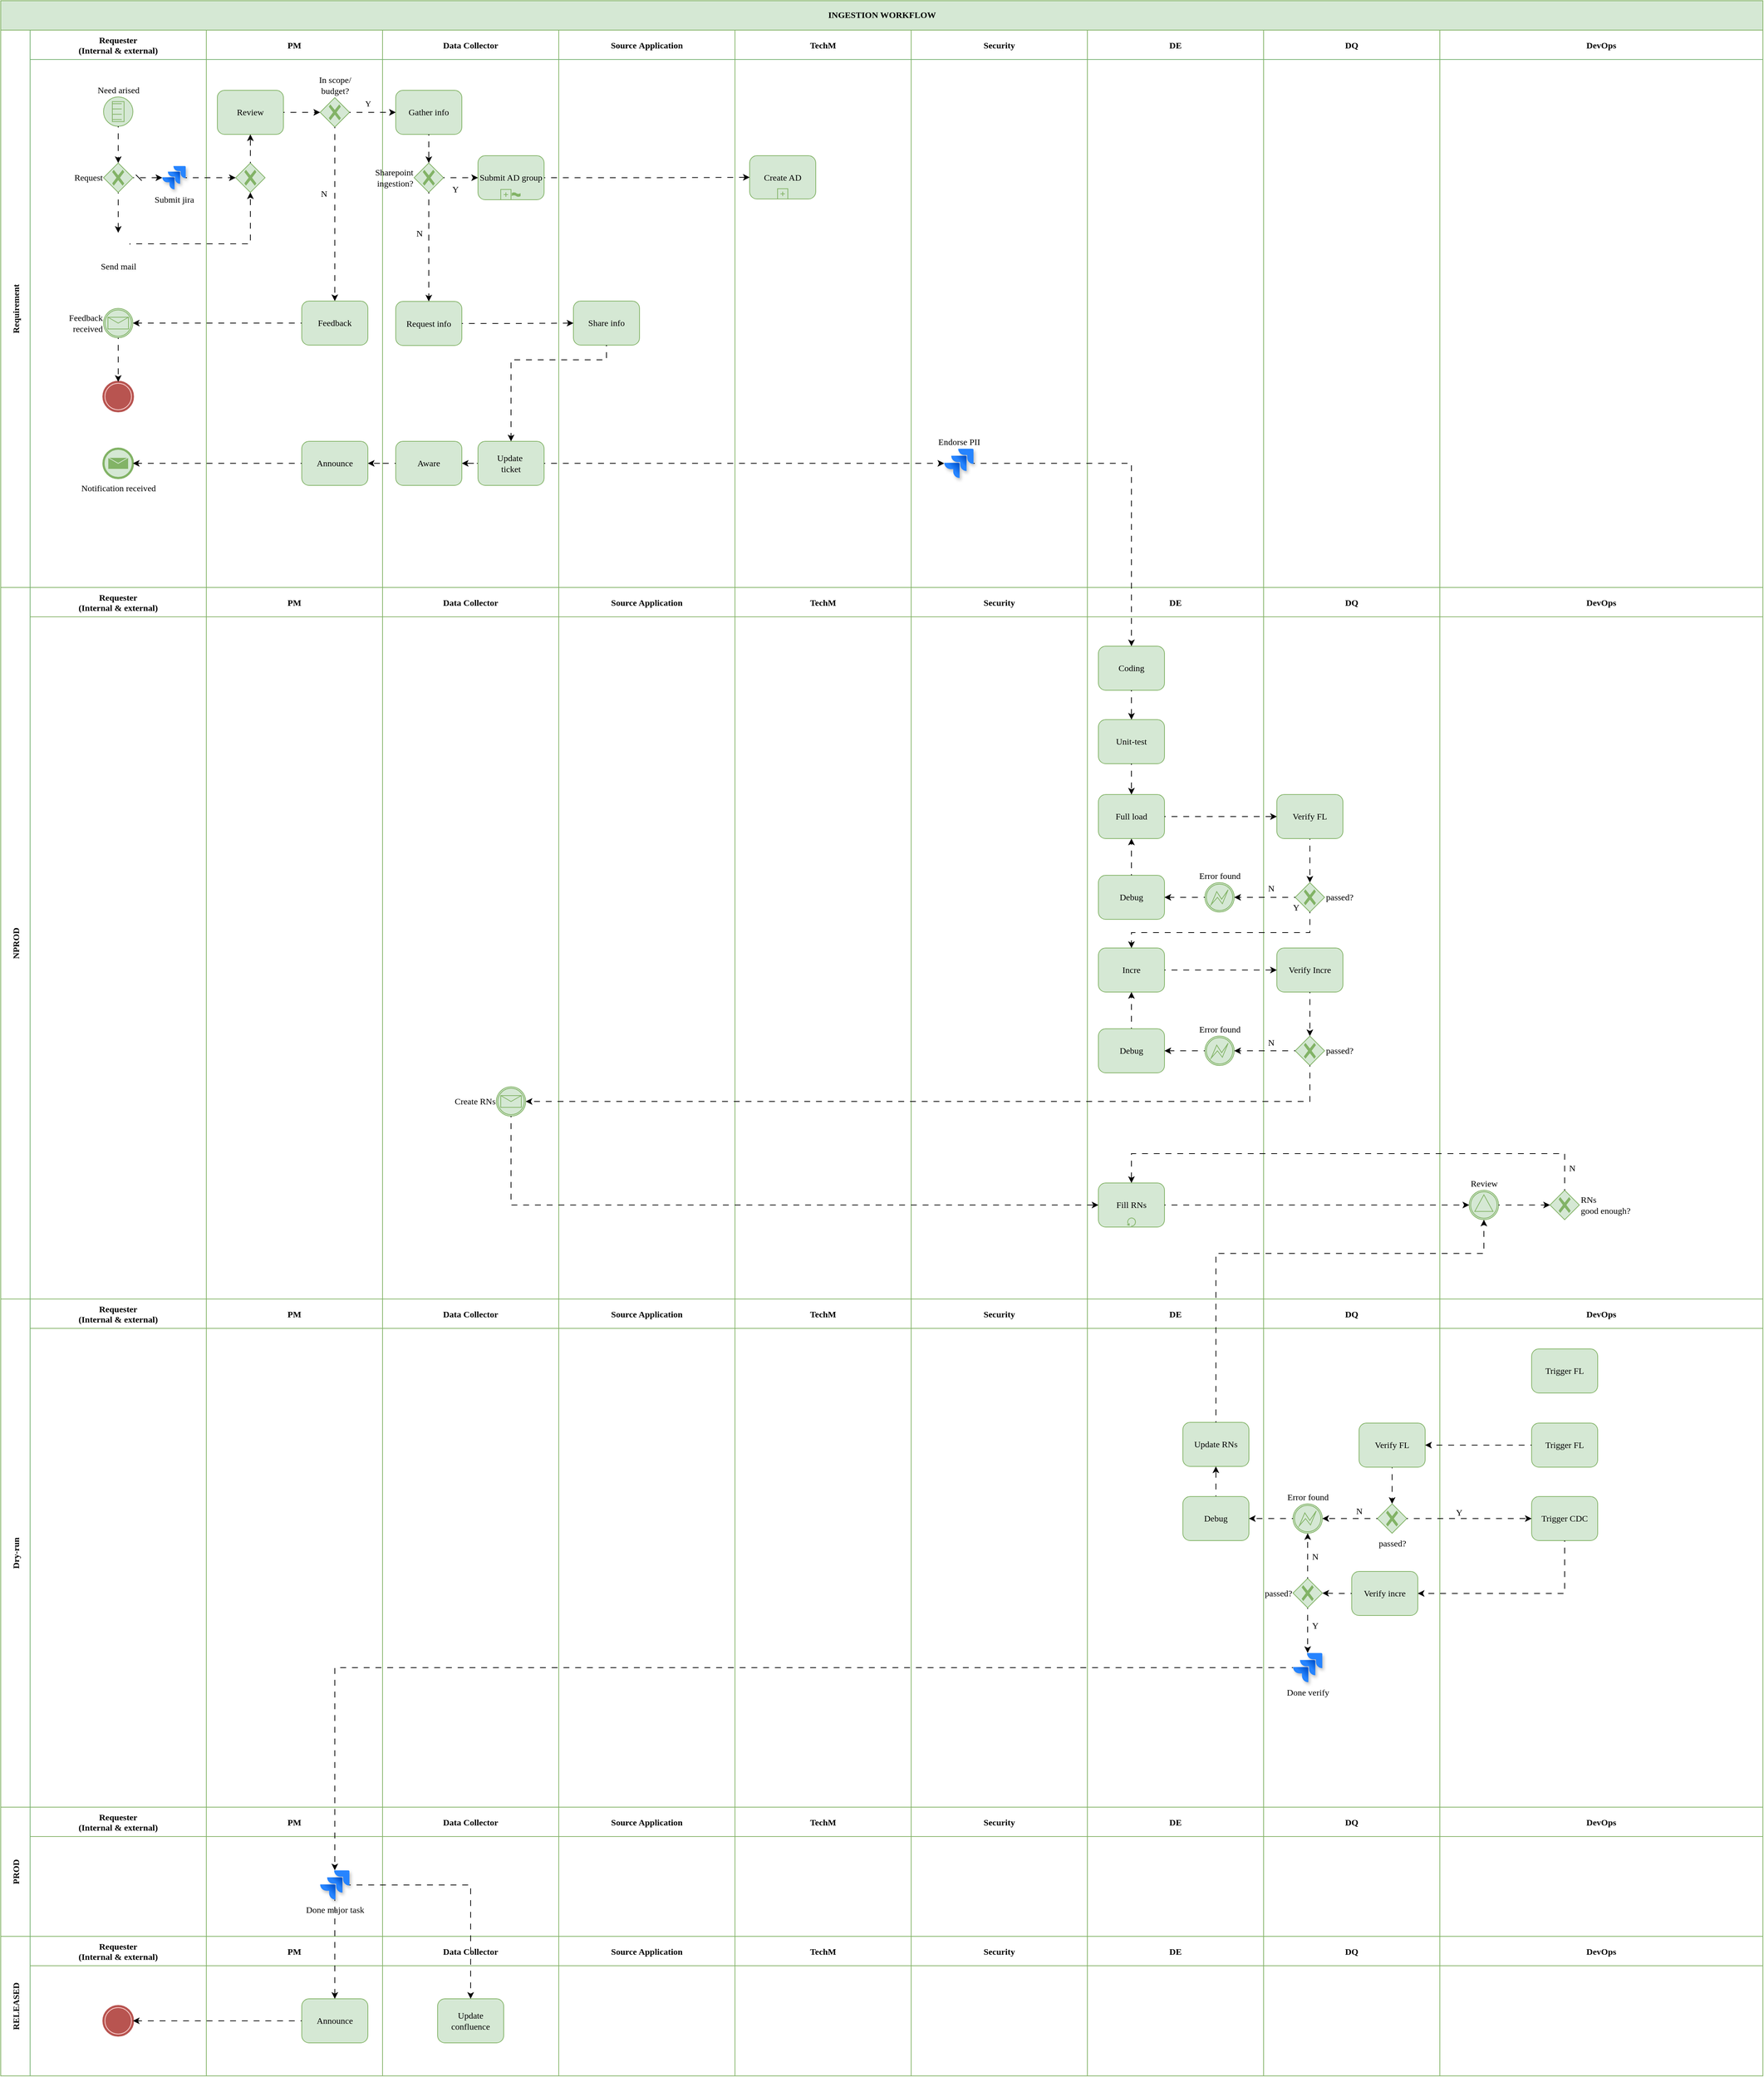 <mxfile version="24.7.7">
  <diagram id="kgpKYQtTHZ0yAKxKKP6v" name="Page-1">
    <mxGraphModel dx="2758" dy="2602" grid="1" gridSize="10" guides="1" tooltips="1" connect="1" arrows="1" fold="1" page="1" pageScale="1" pageWidth="850" pageHeight="1100" math="0" shadow="0">
      <root>
        <mxCell id="0" />
        <mxCell id="1" parent="0" />
        <mxCell id="3nuBFxr9cyL0pnOWT2aG-1" value="INGESTION WORKFLOW" style="shape=table;childLayout=tableLayout;startSize=40;collapsible=0;recursiveResize=0;expand=0;fillColor=#d5e8d4;fontStyle=1;shadow=0;rounded=0;direction=north;flipV=1;flipH=1;horizontal=0;fontFamily=Montserrat;labelPosition=center;verticalLabelPosition=middle;align=center;verticalAlign=middle;whiteSpace=wrap;html=1;textDirection=vertical-lr;movable=1;resizable=1;rotatable=1;deletable=1;editable=1;locked=0;connectable=1;fontSize=12;fontSource=https%3A%2F%2Ffonts.googleapis.com%2Fcss%3Ffamily%3DMontserrat;strokeColor=#82b366;labelBackgroundColor=none;" parent="1" vertex="1">
          <mxGeometry x="40" y="-26" width="2400" height="2826.0" as="geometry" />
        </mxCell>
        <mxCell id="3nuBFxr9cyL0pnOWT2aG-3" value="Requirement" style="shape=tableRow;horizontal=0;swimlaneHead=0;swimlaneBody=0;top=0;left=0;bottom=0;right=0;fillColor=none;points=[[0,0.5],[1,0.5]];portConstraint=eastwest;startSize=40;collapsible=0;recursiveResize=0;expand=0;fontStyle=1;swimlaneFillColor=none;strokeColor=#76B274;fontFamily=Montserrat;fontSource=https%3A%2F%2Ffonts.googleapis.com%2Fcss%3Ffamily%3DMontserrat;labelBackgroundColor=none;swimlaneLine=1;" parent="3nuBFxr9cyL0pnOWT2aG-1" vertex="1">
          <mxGeometry y="40" width="2400" height="759" as="geometry" />
        </mxCell>
        <mxCell id="3nuBFxr9cyL0pnOWT2aG-4" value="Requester&#xa;(Internal &amp; external)" style="swimlane;swimlaneHead=0;swimlaneBody=0;connectable=0;fillColor=none;startSize=40;collapsible=0;recursiveResize=0;expand=0;fontStyle=1;rounded=0;strokeColor=#76B274;fontFamily=Montserrat;fontSource=https%3A%2F%2Ffonts.googleapis.com%2Fcss%3Ffamily%3DMontserrat;labelBackgroundColor=none;" parent="3nuBFxr9cyL0pnOWT2aG-3" vertex="1">
          <mxGeometry x="40" width="240" height="759" as="geometry">
            <mxRectangle width="240" height="759" as="alternateBounds" />
          </mxGeometry>
        </mxCell>
        <mxCell id="cMU86__VcZ0qvdFthibx-391" value="Need arised" style="points=[[0.145,0.145,0],[0.5,0,0],[0.855,0.145,0],[1,0.5,0],[0.855,0.855,0],[0.5,1,0],[0.145,0.855,0],[0,0.5,0]];shape=mxgraph.bpmn.event;html=1;verticalLabelPosition=top;labelBackgroundColor=none;verticalAlign=bottom;align=center;perimeter=ellipsePerimeter;outlineConnect=0;aspect=fixed;outline=standard;symbol=conditional;rounded=1;fillStyle=auto;strokeColor=#82b366;arcSize=50;fontFamily=Montserrat;fontSource=https%3A%2F%2Ffonts.googleapis.com%2Fcss%3Ffamily%3DMontserrat;fontSize=12;fontColor=default;fillColor=#d5e8d4;labelPosition=center;" parent="3nuBFxr9cyL0pnOWT2aG-4" vertex="1">
          <mxGeometry x="100" y="91" width="40" height="40" as="geometry" />
        </mxCell>
        <mxCell id="cMU86__VcZ0qvdFthibx-394" value="Feedback&lt;div&gt;received&lt;/div&gt;" style="points=[[0.145,0.145,0],[0.5,0,0],[0.855,0.145,0],[1,0.5,0],[0.855,0.855,0],[0.5,1,0],[0.145,0.855,0],[0,0.5,0]];shape=mxgraph.bpmn.event;html=1;verticalLabelPosition=middle;labelBackgroundColor=none;verticalAlign=middle;align=right;perimeter=ellipsePerimeter;outlineConnect=0;aspect=fixed;outline=catching;symbol=message;rounded=1;fillStyle=auto;strokeColor=#82b366;arcSize=50;fontFamily=Montserrat;fontSource=https%3A%2F%2Ffonts.googleapis.com%2Fcss%3Ffamily%3DMontserrat;fontSize=12;fontColor=default;fillColor=#d5e8d4;labelPosition=left;" parent="3nuBFxr9cyL0pnOWT2aG-4" vertex="1">
          <mxGeometry x="100" y="379" width="40" height="40" as="geometry" />
        </mxCell>
        <mxCell id="cMU86__VcZ0qvdFthibx-395" value="" style="points=[[0.145,0.145,0],[0.5,0,0],[0.855,0.145,0],[1,0.5,0],[0.855,0.855,0],[0.5,1,0],[0.145,0.855,0],[0,0.5,0]];shape=mxgraph.bpmn.event;html=1;verticalLabelPosition=bottom;labelBackgroundColor=none;verticalAlign=top;align=center;perimeter=ellipsePerimeter;outlineConnect=0;aspect=fixed;outline=end;symbol=terminate;rounded=1;fillStyle=auto;strokeColor=#b85450;arcSize=50;fontFamily=Montserrat;fontSource=https%3A%2F%2Ffonts.googleapis.com%2Fcss%3Ffamily%3DMontserrat;fontSize=12;fillColor=#f8cecc;" parent="3nuBFxr9cyL0pnOWT2aG-4" vertex="1">
          <mxGeometry x="100" y="479" width="40" height="40" as="geometry" />
        </mxCell>
        <mxCell id="cMU86__VcZ0qvdFthibx-396" style="edgeStyle=orthogonalEdgeStyle;shape=connector;curved=0;rounded=0;orthogonalLoop=1;jettySize=auto;html=1;entryX=0.5;entryY=0;entryDx=0;entryDy=0;entryPerimeter=0;strokeColor=default;align=center;verticalAlign=middle;fontFamily=Montserrat;fontSource=https%3A%2F%2Ffonts.googleapis.com%2Fcss%3Ffamily%3DMontserrat;fontSize=12;fontColor=default;labelBackgroundColor=none;endArrow=classic;flowAnimation=1;" parent="3nuBFxr9cyL0pnOWT2aG-4" source="cMU86__VcZ0qvdFthibx-394" target="cMU86__VcZ0qvdFthibx-395" edge="1">
          <mxGeometry relative="1" as="geometry">
            <mxPoint x="120" y="525" as="targetPoint" />
          </mxGeometry>
        </mxCell>
        <mxCell id="cMU86__VcZ0qvdFthibx-740" style="edgeStyle=orthogonalEdgeStyle;shape=connector;curved=0;rounded=0;orthogonalLoop=1;jettySize=auto;html=1;entryX=0.5;entryY=0;entryDx=0;entryDy=0;entryPerimeter=0;strokeColor=default;align=center;verticalAlign=middle;fontFamily=Montserrat;fontSource=https%3A%2F%2Ffonts.googleapis.com%2Fcss%3Ffamily%3DMontserrat;fontSize=12;fontColor=default;labelBackgroundColor=none;endArrow=classic;flowAnimation=1;exitX=0.5;exitY=1;exitDx=0;exitDy=0;exitPerimeter=0;" parent="3nuBFxr9cyL0pnOWT2aG-4" source="cMU86__VcZ0qvdFthibx-391" target="cMU86__VcZ0qvdFthibx-196" edge="1">
          <mxGeometry relative="1" as="geometry">
            <mxPoint x="120" y="142" as="sourcePoint" />
          </mxGeometry>
        </mxCell>
        <mxCell id="cMU86__VcZ0qvdFthibx-100" value="Submit jira" style="image;image=img/lib/atlassian/Jira_Logo.svg;html=1;imageBackground=none;imageBorder=none;shadow=1;aspect=fixed;fontFamily=Montserrat;fontSource=https%3A%2F%2Ffonts.googleapis.com%2Fcss%3Ffamily%3DMontserrat;labelBackgroundColor=none;" parent="3nuBFxr9cyL0pnOWT2aG-4" vertex="1">
          <mxGeometry x="180" y="185" width="32" height="32" as="geometry" />
        </mxCell>
        <mxCell id="cMU86__VcZ0qvdFthibx-101" value="Send mail" style="shape=image;html=1;verticalAlign=top;verticalLabelPosition=bottom;labelBackgroundColor=none;imageAspect=0;aspect=fixed;image=https://cdn0.iconfinder.com/data/icons/logos-microsoft-office-365/128/Microsoft_Office-07-128.png;shadow=1;fontFamily=Montserrat;fontSource=https%3A%2F%2Ffonts.googleapis.com%2Fcss%3Ffamily%3DMontserrat;" parent="3nuBFxr9cyL0pnOWT2aG-4" vertex="1">
          <mxGeometry x="104" y="276" width="32" height="32" as="geometry" />
        </mxCell>
        <mxCell id="cMU86__VcZ0qvdFthibx-104" style="edgeStyle=orthogonalEdgeStyle;rounded=0;orthogonalLoop=1;jettySize=auto;html=1;entryX=0;entryY=0.5;entryDx=0;entryDy=0;curved=0;jumpStyle=none;startArrow=dash;startFill=0;flowAnimation=1;fixDash=0;exitX=1;exitY=0.5;exitDx=0;exitDy=0;exitPerimeter=0;labelBackgroundColor=none;fontFamily=Montserrat;fontSource=https%3A%2F%2Ffonts.googleapis.com%2Fcss%3Ffamily%3DMontserrat;" parent="3nuBFxr9cyL0pnOWT2aG-4" source="cMU86__VcZ0qvdFthibx-196" target="cMU86__VcZ0qvdFthibx-100" edge="1">
          <mxGeometry relative="1" as="geometry">
            <mxPoint x="139.966" y="205.034" as="sourcePoint" />
          </mxGeometry>
        </mxCell>
        <mxCell id="cMU86__VcZ0qvdFthibx-139" value="" style="edgeStyle=orthogonalEdgeStyle;rounded=0;orthogonalLoop=1;jettySize=auto;html=1;flowAnimation=1;fixDash=0;entryX=0.5;entryY=0;entryDx=0;entryDy=0;exitX=0.5;exitY=1;exitDx=0;exitDy=0;exitPerimeter=0;labelBackgroundColor=none;fontFamily=Montserrat;fontSource=https%3A%2F%2Ffonts.googleapis.com%2Fcss%3Ffamily%3DMontserrat;" parent="3nuBFxr9cyL0pnOWT2aG-4" source="cMU86__VcZ0qvdFthibx-196" target="cMU86__VcZ0qvdFthibx-101" edge="1">
          <mxGeometry relative="1" as="geometry">
            <mxPoint x="120.034" y="224.966" as="sourcePoint" />
          </mxGeometry>
        </mxCell>
        <mxCell id="cMU86__VcZ0qvdFthibx-196" value="Request" style="points=[[0.25,0.25,0],[0.5,0,0],[0.75,0.25,0],[1,0.5,0],[0.75,0.75,0],[0.5,1,0],[0.25,0.75,0],[0,0.5,0]];shape=mxgraph.bpmn.gateway2;html=1;verticalLabelPosition=middle;labelBackgroundColor=none;verticalAlign=middle;align=right;perimeter=rhombusPerimeter;outlineConnect=0;outline=none;symbol=none;gwType=exclusive;rounded=1;fillStyle=auto;strokeColor=#82b366;arcSize=50;fontFamily=Montserrat;fontSource=https%3A%2F%2Ffonts.googleapis.com%2Fcss%3Ffamily%3DMontserrat;fontSize=12;fontColor=default;fillColor=#d5e8d4;labelPosition=left;" parent="3nuBFxr9cyL0pnOWT2aG-4" vertex="1">
          <mxGeometry x="100" y="181" width="40" height="40" as="geometry" />
        </mxCell>
        <mxCell id="cMU86__VcZ0qvdFthibx-197" value="" style="points=[[0.25,0.25,0],[0.5,0,0],[0.75,0.25,0],[1,0.5,0],[0.75,0.75,0],[0.5,1,0],[0.25,0.75,0],[0,0.5,0]];shape=mxgraph.bpmn.gateway2;html=1;verticalLabelPosition=bottom;labelBackgroundColor=none;verticalAlign=top;align=center;perimeter=rhombusPerimeter;outlineConnect=0;outline=none;symbol=none;gwType=exclusive;rounded=1;fillStyle=auto;strokeColor=#82b366;arcSize=50;fontFamily=Montserrat;fontSource=https%3A%2F%2Ffonts.googleapis.com%2Fcss%3Ffamily%3DMontserrat;fontSize=12;fontColor=default;fillColor=#d5e8d4;" parent="3nuBFxr9cyL0pnOWT2aG-4" vertex="1">
          <mxGeometry x="280" y="181" width="40" height="40" as="geometry" />
        </mxCell>
        <mxCell id="cMU86__VcZ0qvdFthibx-176" style="edgeStyle=orthogonalEdgeStyle;rounded=0;orthogonalLoop=1;jettySize=auto;html=1;entryX=0.5;entryY=1;entryDx=0;entryDy=0;entryPerimeter=0;flowAnimation=1;fixDash=0;exitX=1;exitY=0.5;exitDx=0;exitDy=0;labelBackgroundColor=none;fontFamily=Montserrat;fontSource=https%3A%2F%2Ffonts.googleapis.com%2Fcss%3Ffamily%3DMontserrat;" parent="3nuBFxr9cyL0pnOWT2aG-4" source="cMU86__VcZ0qvdFthibx-101" target="cMU86__VcZ0qvdFthibx-197" edge="1">
          <mxGeometry relative="1" as="geometry">
            <mxPoint x="285" y="225" as="targetPoint" />
            <Array as="points">
              <mxPoint x="300" y="291" />
            </Array>
          </mxGeometry>
        </mxCell>
        <mxCell id="cMU86__VcZ0qvdFthibx-179" style="edgeStyle=orthogonalEdgeStyle;rounded=0;orthogonalLoop=1;jettySize=auto;html=1;entryX=0;entryY=0.5;entryDx=0;entryDy=0;entryPerimeter=0;flowAnimation=1;labelBackgroundColor=none;fontFamily=Montserrat;fontSource=https%3A%2F%2Ffonts.googleapis.com%2Fcss%3Ffamily%3DMontserrat;" parent="3nuBFxr9cyL0pnOWT2aG-4" source="cMU86__VcZ0qvdFthibx-100" target="cMU86__VcZ0qvdFthibx-197" edge="1">
          <mxGeometry relative="1" as="geometry">
            <mxPoint x="265" y="205" as="targetPoint" />
          </mxGeometry>
        </mxCell>
        <mxCell id="piQ0KBY6VBUV0hJ2Zry9-156" value="Notification received" style="points=[[0.145,0.145,0],[0.5,0,0],[0.855,0.145,0],[1,0.5,0],[0.855,0.855,0],[0.5,1,0],[0.145,0.855,0],[0,0.5,0]];shape=mxgraph.bpmn.event;html=1;verticalLabelPosition=bottom;labelBackgroundColor=none;verticalAlign=top;align=center;perimeter=ellipsePerimeter;outlineConnect=0;aspect=fixed;outline=end;symbol=message;fontFamily=Montserrat;fontSource=https%3A%2F%2Ffonts.googleapis.com%2Fcss%3Ffamily%3DMontserrat;fontSize=12;fillColor=#d5e8d4;strokeColor=#82b366;" parent="3nuBFxr9cyL0pnOWT2aG-4" vertex="1">
          <mxGeometry x="100" y="570" width="40" height="40" as="geometry" />
        </mxCell>
        <mxCell id="3nuBFxr9cyL0pnOWT2aG-8" value="PM" style="swimlane;swimlaneHead=0;swimlaneBody=0;connectable=0;fillColor=none;startSize=40;collapsible=0;recursiveResize=0;expand=0;fontStyle=1;flipV=0;strokeColor=#76B274;fontFamily=Montserrat;fontSource=https%3A%2F%2Ffonts.googleapis.com%2Fcss%3Ffamily%3DMontserrat;labelBackgroundColor=none;" parent="3nuBFxr9cyL0pnOWT2aG-3" vertex="1">
          <mxGeometry x="280" width="240" height="759" as="geometry">
            <mxRectangle width="240" height="759" as="alternateBounds" />
          </mxGeometry>
        </mxCell>
        <mxCell id="cMU86__VcZ0qvdFthibx-209" value="In scope/&lt;div&gt;budget?&lt;/div&gt;" style="points=[[0.25,0.25,0],[0.5,0,0],[0.75,0.25,0],[1,0.5,0],[0.75,0.75,0],[0.5,1,0],[0.25,0.75,0],[0,0.5,0]];shape=mxgraph.bpmn.gateway2;html=1;verticalLabelPosition=top;labelBackgroundColor=none;verticalAlign=bottom;align=center;perimeter=rhombusPerimeter;outlineConnect=0;outline=none;symbol=none;gwType=exclusive;rounded=1;fillStyle=auto;strokeColor=#82b366;arcSize=50;fontFamily=Montserrat;fontSource=https%3A%2F%2Ffonts.googleapis.com%2Fcss%3Ffamily%3DMontserrat;fontSize=12;fontColor=default;fillColor=#d5e8d4;shadow=0;labelPosition=center;textShadow=0;labelBorderColor=none;" parent="3nuBFxr9cyL0pnOWT2aG-8" vertex="1">
          <mxGeometry x="155" y="92" width="40" height="40" as="geometry" />
        </mxCell>
        <mxCell id="cMU86__VcZ0qvdFthibx-265" style="edgeStyle=orthogonalEdgeStyle;shape=connector;curved=0;rounded=0;orthogonalLoop=1;jettySize=auto;html=1;entryX=0.5;entryY=0;entryDx=0;entryDy=0;entryPerimeter=0;strokeColor=default;align=center;verticalAlign=middle;fontFamily=Montserrat;fontSource=https%3A%2F%2Ffonts.googleapis.com%2Fcss%3Ffamily%3DMontserrat;fontSize=12;fontColor=default;labelBackgroundColor=none;endArrow=classic;flowAnimation=1;" parent="3nuBFxr9cyL0pnOWT2aG-8" source="cMU86__VcZ0qvdFthibx-209" target="cMU86__VcZ0qvdFthibx-390" edge="1">
          <mxGeometry relative="1" as="geometry">
            <mxPoint x="180" y="336" as="targetPoint" />
          </mxGeometry>
        </mxCell>
        <mxCell id="cMU86__VcZ0qvdFthibx-270" value="" style="edgeLabel;html=1;align=center;verticalAlign=middle;resizable=0;points=[];rounded=1;fillStyle=auto;strokeColor=#82b366;arcSize=50;fontFamily=Montserrat;fontSource=https%3A%2F%2Ffonts.googleapis.com%2Fcss%3Ffamily%3DMontserrat;fontSize=12;fontColor=default;fillColor=#d5e8d4;labelBackgroundColor=none;" parent="cMU86__VcZ0qvdFthibx-265" vertex="1" connectable="0">
          <mxGeometry x="-0.249" y="-1" relative="1" as="geometry">
            <mxPoint as="offset" />
          </mxGeometry>
        </mxCell>
        <mxCell id="cMU86__VcZ0qvdFthibx-271" value="N" style="edgeLabel;html=1;align=center;verticalAlign=middle;resizable=0;points=[];rounded=1;fillStyle=auto;strokeColor=#82b366;arcSize=50;fontFamily=Montserrat;fontSource=https%3A%2F%2Ffonts.googleapis.com%2Fcss%3Ffamily%3DMontserrat;fontSize=12;fontColor=default;fillColor=#d5e8d4;labelBackgroundColor=none;" parent="cMU86__VcZ0qvdFthibx-265" vertex="1" connectable="0">
          <mxGeometry x="-0.233" y="-1" relative="1" as="geometry">
            <mxPoint x="-14" as="offset" />
          </mxGeometry>
        </mxCell>
        <mxCell id="cMU86__VcZ0qvdFthibx-390" value="Feedback" style="points=[[0.25,0,0],[0.5,0,0],[0.75,0,0],[1,0.25,0],[1,0.5,0],[1,0.75,0],[0.75,1,0],[0.5,1,0],[0.25,1,0],[0,0.75,0],[0,0.5,0],[0,0.25,0]];shape=mxgraph.bpmn.task;whiteSpace=wrap;rectStyle=rounded;size=10;html=1;container=1;expand=0;collapsible=0;taskMarker=abstract;rounded=1;fillStyle=auto;strokeColor=#82b366;align=center;verticalAlign=middle;arcSize=50;fontFamily=Montserrat;fontSource=https%3A%2F%2Ffonts.googleapis.com%2Fcss%3Ffamily%3DMontserrat;fontSize=12;fontColor=default;fillColor=#d5e8d4;labelBackgroundColor=none;" parent="3nuBFxr9cyL0pnOWT2aG-8" vertex="1">
          <mxGeometry x="130" y="369" width="90" height="60" as="geometry" />
        </mxCell>
        <mxCell id="cMU86__VcZ0qvdFthibx-200" value="Review" style="points=[[0.25,0,0],[0.5,0,0],[0.75,0,0],[1,0.25,0],[1,0.5,0],[1,0.75,0],[0.75,1,0],[0.5,1,0],[0.25,1,0],[0,0.75,0],[0,0.5,0],[0,0.25,0]];shape=mxgraph.bpmn.task;whiteSpace=wrap;rectStyle=rounded;size=10;html=1;container=1;expand=0;collapsible=0;taskMarker=abstract;rounded=1;fillStyle=auto;strokeColor=#82b366;align=center;verticalAlign=middle;arcSize=50;fontFamily=Montserrat;fontSource=https%3A%2F%2Ffonts.googleapis.com%2Fcss%3Ffamily%3DMontserrat;fontSize=12;fontColor=default;fillColor=#d5e8d4;labelBackgroundColor=none;" parent="3nuBFxr9cyL0pnOWT2aG-8" vertex="1">
          <mxGeometry x="15" y="82" width="90" height="60" as="geometry" />
        </mxCell>
        <mxCell id="cMU86__VcZ0qvdFthibx-734" style="edgeStyle=orthogonalEdgeStyle;shape=connector;curved=0;rounded=0;orthogonalLoop=1;jettySize=auto;html=1;strokeColor=default;align=center;verticalAlign=middle;fontFamily=Montserrat;fontSource=https%3A%2F%2Ffonts.googleapis.com%2Fcss%3Ffamily%3DMontserrat;fontSize=12;fontColor=default;labelBackgroundColor=none;endArrow=classic;flowAnimation=1;" parent="3nuBFxr9cyL0pnOWT2aG-8" source="cMU86__VcZ0qvdFthibx-200" target="cMU86__VcZ0qvdFthibx-209" edge="1">
          <mxGeometry relative="1" as="geometry" />
        </mxCell>
        <mxCell id="piQ0KBY6VBUV0hJ2Zry9-165" value="Announce" style="points=[[0.25,0,0],[0.5,0,0],[0.75,0,0],[1,0.25,0],[1,0.5,0],[1,0.75,0],[0.75,1,0],[0.5,1,0],[0.25,1,0],[0,0.75,0],[0,0.5,0],[0,0.25,0]];shape=mxgraph.bpmn.task;whiteSpace=wrap;rectStyle=rounded;size=10;html=1;container=1;expand=0;collapsible=0;taskMarker=abstract;rounded=1;fillStyle=auto;strokeColor=#82b366;align=center;verticalAlign=middle;arcSize=50;fontFamily=Montserrat;fontSource=https%3A%2F%2Ffonts.googleapis.com%2Fcss%3Ffamily%3DMontserrat;fontSize=12;fontColor=default;fillColor=#d5e8d4;labelBackgroundColor=none;" parent="3nuBFxr9cyL0pnOWT2aG-8" vertex="1">
          <mxGeometry x="130" y="560" width="90" height="60" as="geometry" />
        </mxCell>
        <mxCell id="3nuBFxr9cyL0pnOWT2aG-11" value="Data Collector" style="swimlane;swimlaneHead=0;swimlaneBody=0;connectable=0;fillColor=none;startSize=40;collapsible=0;recursiveResize=0;expand=0;fontStyle=1;strokeColor=#76B274;fontFamily=Montserrat;fontSource=https%3A%2F%2Ffonts.googleapis.com%2Fcss%3Ffamily%3DMontserrat;verticalAlign=middle;labelBackgroundColor=none;" parent="3nuBFxr9cyL0pnOWT2aG-3" vertex="1">
          <mxGeometry x="520" width="240" height="759" as="geometry">
            <mxRectangle width="240" height="759" as="alternateBounds" />
          </mxGeometry>
        </mxCell>
        <mxCell id="cMU86__VcZ0qvdFthibx-262" value="Gather info" style="points=[[0.25,0,0],[0.5,0,0],[0.75,0,0],[1,0.25,0],[1,0.5,0],[1,0.75,0],[0.75,1,0],[0.5,1,0],[0.25,1,0],[0,0.75,0],[0,0.5,0],[0,0.25,0]];shape=mxgraph.bpmn.task;whiteSpace=wrap;rectStyle=rounded;size=10;html=1;container=1;expand=0;collapsible=0;taskMarker=abstract;rounded=1;fillStyle=auto;strokeColor=#82b366;align=center;verticalAlign=middle;arcSize=50;fontFamily=Montserrat;fontSource=https%3A%2F%2Ffonts.googleapis.com%2Fcss%3Ffamily%3DMontserrat;fontSize=12;fontColor=default;fillColor=#d5e8d4;labelBackgroundColor=none;" parent="3nuBFxr9cyL0pnOWT2aG-11" vertex="1">
          <mxGeometry x="18" y="82" width="90" height="60" as="geometry" />
        </mxCell>
        <mxCell id="cMU86__VcZ0qvdFthibx-493" value="Sharepoint&lt;div&gt;ingestion?&lt;/div&gt;" style="points=[[0.25,0.25,0],[0.5,0,0],[0.75,0.25,0],[1,0.5,0],[0.75,0.75,0],[0.5,1,0],[0.25,0.75,0],[0,0.5,0]];shape=mxgraph.bpmn.gateway2;html=1;verticalLabelPosition=middle;labelBackgroundColor=none;verticalAlign=middle;align=right;perimeter=rhombusPerimeter;outlineConnect=0;outline=none;symbol=none;gwType=exclusive;rounded=1;fillStyle=auto;strokeColor=#82b366;arcSize=50;fontFamily=Montserrat;fontSource=https%3A%2F%2Ffonts.googleapis.com%2Fcss%3Ffamily%3DMontserrat;fontSize=12;fontColor=default;fillColor=#d5e8d4;shadow=0;labelPosition=left;aspect=fixed;" parent="3nuBFxr9cyL0pnOWT2aG-11" vertex="1">
          <mxGeometry x="43" y="181" width="40" height="40" as="geometry" />
        </mxCell>
        <mxCell id="cMU86__VcZ0qvdFthibx-498" value="Submit AD&lt;span style=&quot;&quot;&gt;&amp;nbsp;group&lt;/span&gt;" style="points=[[0.25,0,0],[0.5,0,0],[0.75,0,0],[1,0.25,0],[1,0.5,0],[1,0.75,0],[0.75,1,0],[0.5,1,0],[0.25,1,0],[0,0.75,0],[0,0.5,0],[0,0.25,0]];shape=mxgraph.bpmn.task;whiteSpace=wrap;rectStyle=rounded;size=10;html=1;container=1;expand=0;collapsible=0;taskMarker=abstract;isAdHoc=1;isLoopSub=1;rounded=1;fillStyle=auto;strokeColor=#82b366;align=center;verticalAlign=middle;arcSize=50;fontFamily=Montserrat;fontSource=https%3A%2F%2Ffonts.googleapis.com%2Fcss%3Ffamily%3DMontserrat;fontSize=12;fontColor=default;fillColor=#d5e8d4;labelBackgroundColor=none;" parent="3nuBFxr9cyL0pnOWT2aG-11" vertex="1">
          <mxGeometry x="130" y="171" width="90" height="60" as="geometry" />
        </mxCell>
        <mxCell id="cMU86__VcZ0qvdFthibx-517" style="edgeStyle=orthogonalEdgeStyle;shape=connector;curved=0;rounded=0;orthogonalLoop=1;jettySize=auto;html=1;entryX=0.5;entryY=0;entryDx=0;entryDy=0;entryPerimeter=0;strokeColor=default;align=center;verticalAlign=middle;fontFamily=Montserrat;fontSource=https%3A%2F%2Ffonts.googleapis.com%2Fcss%3Ffamily%3DMontserrat;fontSize=12;fontColor=default;labelBackgroundColor=none;endArrow=classic;flowAnimation=1;" parent="3nuBFxr9cyL0pnOWT2aG-11" source="cMU86__VcZ0qvdFthibx-262" target="cMU86__VcZ0qvdFthibx-493" edge="1">
          <mxGeometry relative="1" as="geometry" />
        </mxCell>
        <mxCell id="cMU86__VcZ0qvdFthibx-610" style="edgeStyle=orthogonalEdgeStyle;shape=connector;curved=0;rounded=0;orthogonalLoop=1;jettySize=auto;html=1;entryX=0.5;entryY=0;entryDx=0;entryDy=0;entryPerimeter=0;strokeColor=default;align=center;verticalAlign=middle;fontFamily=Montserrat;fontSource=https%3A%2F%2Ffonts.googleapis.com%2Fcss%3Ffamily%3DMontserrat;fontSize=12;fontColor=default;labelBackgroundColor=none;endArrow=classic;flowAnimation=1;exitX=0.5;exitY=1;exitDx=0;exitDy=0;exitPerimeter=0;" parent="3nuBFxr9cyL0pnOWT2aG-11" source="cMU86__VcZ0qvdFthibx-493" target="piQ0KBY6VBUV0hJ2Zry9-97" edge="1">
          <mxGeometry relative="1" as="geometry">
            <Array as="points" />
            <mxPoint x="63" y="369" as="targetPoint" />
          </mxGeometry>
        </mxCell>
        <mxCell id="cMU86__VcZ0qvdFthibx-615" value="N" style="edgeLabel;html=1;align=center;verticalAlign=middle;resizable=0;points=[];rounded=1;fillStyle=auto;strokeColor=#82b366;arcSize=50;fontFamily=Montserrat;fontSource=https%3A%2F%2Ffonts.googleapis.com%2Fcss%3Ffamily%3DMontserrat;fontSize=12;fontColor=default;fillColor=#d5e8d4;labelBackgroundColor=none;" parent="cMU86__VcZ0qvdFthibx-610" vertex="1" connectable="0">
          <mxGeometry x="-0.227" relative="1" as="geometry">
            <mxPoint x="-13" y="-2" as="offset" />
          </mxGeometry>
        </mxCell>
        <mxCell id="Coz3lWri1jGDBBUm2G6h-63" style="edgeStyle=orthogonalEdgeStyle;shape=connector;curved=0;rounded=0;orthogonalLoop=1;jettySize=auto;html=1;strokeColor=default;align=center;verticalAlign=middle;fontFamily=Montserrat;fontSource=https%3A%2F%2Ffonts.googleapis.com%2Fcss%3Ffamily%3DMontserrat;fontSize=12;fontColor=default;labelBackgroundColor=none;endArrow=classic;flowAnimation=1;" edge="1" parent="3nuBFxr9cyL0pnOWT2aG-11" source="cMU86__VcZ0qvdFthibx-410" target="piQ0KBY6VBUV0hJ2Zry9-151">
          <mxGeometry relative="1" as="geometry" />
        </mxCell>
        <mxCell id="cMU86__VcZ0qvdFthibx-410" value="Update&amp;nbsp;&lt;div&gt;&lt;span style=&quot;&quot;&gt;ticket&lt;/span&gt;&lt;/div&gt;" style="points=[[0.25,0,0],[0.5,0,0],[0.75,0,0],[1,0.25,0],[1,0.5,0],[1,0.75,0],[0.75,1,0],[0.5,1,0],[0.25,1,0],[0,0.75,0],[0,0.5,0],[0,0.25,0]];shape=mxgraph.bpmn.task;whiteSpace=wrap;rectStyle=rounded;size=10;html=1;container=1;expand=0;collapsible=0;taskMarker=abstract;rounded=1;fillStyle=auto;strokeColor=#82b366;align=center;verticalAlign=middle;arcSize=50;fontFamily=Montserrat;fontSource=https%3A%2F%2Ffonts.googleapis.com%2Fcss%3Ffamily%3DMontserrat;fontSize=12;fontColor=default;fillColor=#d5e8d4;labelBackgroundColor=none;" parent="3nuBFxr9cyL0pnOWT2aG-11" vertex="1">
          <mxGeometry x="130" y="560" width="90" height="60" as="geometry" />
        </mxCell>
        <mxCell id="cMU86__VcZ0qvdFthibx-503" style="edgeStyle=orthogonalEdgeStyle;shape=connector;curved=0;rounded=0;orthogonalLoop=1;jettySize=auto;html=1;strokeColor=default;align=center;verticalAlign=middle;fontFamily=Montserrat;fontSource=https%3A%2F%2Ffonts.googleapis.com%2Fcss%3Ffamily%3DMontserrat;fontSize=12;fontColor=default;labelBackgroundColor=none;endArrow=classic;flowAnimation=1;exitX=1;exitY=0.5;exitDx=0;exitDy=0;exitPerimeter=0;entryX=0;entryY=0.5;entryDx=0;entryDy=0;entryPerimeter=0;" parent="3nuBFxr9cyL0pnOWT2aG-11" source="cMU86__VcZ0qvdFthibx-493" target="cMU86__VcZ0qvdFthibx-498" edge="1">
          <mxGeometry relative="1" as="geometry">
            <mxPoint x="179.928" y="245.002" as="sourcePoint" />
            <mxPoint x="130" y="206" as="targetPoint" />
          </mxGeometry>
        </mxCell>
        <mxCell id="cMU86__VcZ0qvdFthibx-504" value="Y" style="edgeLabel;html=1;align=center;verticalAlign=middle;resizable=0;points=[];rounded=1;fillStyle=auto;strokeColor=#82b366;arcSize=50;fontFamily=Montserrat;fontSource=https%3A%2F%2Ffonts.googleapis.com%2Fcss%3Ffamily%3DMontserrat;fontSize=12;fontColor=default;fillColor=#d5e8d4;labelBackgroundColor=none;" parent="cMU86__VcZ0qvdFthibx-503" vertex="1" connectable="0">
          <mxGeometry x="-0.301" y="-2" relative="1" as="geometry">
            <mxPoint x="-1" y="14" as="offset" />
          </mxGeometry>
        </mxCell>
        <mxCell id="piQ0KBY6VBUV0hJ2Zry9-97" value="Request info" style="points=[[0.25,0,0],[0.5,0,0],[0.75,0,0],[1,0.25,0],[1,0.5,0],[1,0.75,0],[0.75,1,0],[0.5,1,0],[0.25,1,0],[0,0.75,0],[0,0.5,0],[0,0.25,0]];shape=mxgraph.bpmn.task;whiteSpace=wrap;rectStyle=rounded;size=10;html=1;container=1;expand=0;collapsible=0;taskMarker=abstract;rounded=1;fillStyle=auto;strokeColor=#82b366;align=center;verticalAlign=middle;arcSize=50;fontFamily=Montserrat;fontSource=https%3A%2F%2Ffonts.googleapis.com%2Fcss%3Ffamily%3DMontserrat;fontSize=12;fontColor=default;fillColor=#d5e8d4;labelBackgroundColor=none;" parent="3nuBFxr9cyL0pnOWT2aG-11" vertex="1">
          <mxGeometry x="18" y="369.5" width="90" height="60" as="geometry" />
        </mxCell>
        <mxCell id="piQ0KBY6VBUV0hJ2Zry9-151" value="Aware" style="points=[[0.25,0,0],[0.5,0,0],[0.75,0,0],[1,0.25,0],[1,0.5,0],[1,0.75,0],[0.75,1,0],[0.5,1,0],[0.25,1,0],[0,0.75,0],[0,0.5,0],[0,0.25,0]];shape=mxgraph.bpmn.task;whiteSpace=wrap;rectStyle=rounded;size=10;html=1;container=1;expand=0;collapsible=0;taskMarker=abstract;rounded=1;fillStyle=auto;strokeColor=#82b366;align=center;verticalAlign=middle;arcSize=50;fontFamily=Montserrat;fontSource=https%3A%2F%2Ffonts.googleapis.com%2Fcss%3Ffamily%3DMontserrat;fontSize=12;fontColor=default;fillColor=#d5e8d4;labelBackgroundColor=none;" parent="3nuBFxr9cyL0pnOWT2aG-11" vertex="1">
          <mxGeometry x="18" y="560" width="90" height="60" as="geometry" />
        </mxCell>
        <mxCell id="piQ0KBY6VBUV0hJ2Zry9-72" value="Source Application" style="swimlane;swimlaneHead=0;swimlaneBody=0;connectable=0;fillColor=none;startSize=40;collapsible=0;recursiveResize=0;expand=0;fontStyle=1;strokeColor=#76B274;fontFamily=Montserrat;fontSource=https%3A%2F%2Ffonts.googleapis.com%2Fcss%3Ffamily%3DMontserrat;labelPosition=center;verticalLabelPosition=middle;align=center;verticalAlign=middle;labelBackgroundColor=none;" parent="3nuBFxr9cyL0pnOWT2aG-3" vertex="1">
          <mxGeometry x="760" width="240" height="759" as="geometry">
            <mxRectangle width="240" height="759" as="alternateBounds" />
          </mxGeometry>
        </mxCell>
        <mxCell id="piQ0KBY6VBUV0hJ2Zry9-99" value="Share info" style="points=[[0.25,0,0],[0.5,0,0],[0.75,0,0],[1,0.25,0],[1,0.5,0],[1,0.75,0],[0.75,1,0],[0.5,1,0],[0.25,1,0],[0,0.75,0],[0,0.5,0],[0,0.25,0]];shape=mxgraph.bpmn.task;whiteSpace=wrap;rectStyle=rounded;size=10;html=1;container=1;expand=0;collapsible=0;taskMarker=abstract;rounded=1;fillStyle=auto;strokeColor=#82b366;align=center;verticalAlign=middle;arcSize=50;fontFamily=Montserrat;fontSource=https%3A%2F%2Ffonts.googleapis.com%2Fcss%3Ffamily%3DMontserrat;fontSize=12;fontColor=default;fillColor=#d5e8d4;labelBackgroundColor=none;" parent="piQ0KBY6VBUV0hJ2Zry9-72" vertex="1">
          <mxGeometry x="20" y="369" width="90" height="60" as="geometry" />
        </mxCell>
        <mxCell id="piQ0KBY6VBUV0hJ2Zry9-75" value="TechM" style="swimlane;swimlaneHead=0;swimlaneBody=0;connectable=0;fillColor=none;startSize=40;collapsible=0;recursiveResize=0;expand=0;fontStyle=1;strokeColor=#76B274;fontFamily=Montserrat;fontSource=https%3A%2F%2Ffonts.googleapis.com%2Fcss%3Ffamily%3DMontserrat;labelPosition=center;verticalLabelPosition=middle;align=center;verticalAlign=middle;labelBackgroundColor=none;" parent="3nuBFxr9cyL0pnOWT2aG-3" vertex="1">
          <mxGeometry x="1000" width="240" height="759" as="geometry">
            <mxRectangle width="240" height="759" as="alternateBounds" />
          </mxGeometry>
        </mxCell>
        <mxCell id="piQ0KBY6VBUV0hJ2Zry9-87" value="Create AD" style="points=[[0.25,0,0],[0.5,0,0],[0.75,0,0],[1,0.25,0],[1,0.5,0],[1,0.75,0],[0.75,1,0],[0.5,1,0],[0.25,1,0],[0,0.75,0],[0,0.5,0],[0,0.25,0]];shape=mxgraph.bpmn.task;whiteSpace=wrap;rectStyle=rounded;size=10;html=1;container=1;expand=0;collapsible=0;taskMarker=abstract;isLoopSub=1;fontFamily=Montserrat;fontSource=https%3A%2F%2Ffonts.googleapis.com%2Fcss%3Ffamily%3DMontserrat;fontSize=12;labelBackgroundColor=none;fillColor=#d5e8d4;strokeColor=#82b366;" parent="piQ0KBY6VBUV0hJ2Zry9-75" vertex="1">
          <mxGeometry x="20" y="171" width="90" height="59" as="geometry" />
        </mxCell>
        <mxCell id="cMU86__VcZ0qvdFthibx-172" value="Security" style="swimlane;swimlaneHead=0;swimlaneBody=0;connectable=0;fillColor=none;startSize=40;collapsible=0;recursiveResize=0;expand=0;fontStyle=1;strokeColor=#76B274;fontFamily=Montserrat;fontSource=https%3A%2F%2Ffonts.googleapis.com%2Fcss%3Ffamily%3DMontserrat;labelPosition=center;verticalLabelPosition=middle;align=center;verticalAlign=middle;labelBackgroundColor=none;" parent="3nuBFxr9cyL0pnOWT2aG-3" vertex="1">
          <mxGeometry x="1240" width="240" height="759" as="geometry">
            <mxRectangle width="240" height="759" as="alternateBounds" />
          </mxGeometry>
        </mxCell>
        <mxCell id="Coz3lWri1jGDBBUm2G6h-61" value="Endorse PII" style="image;image=img/lib/atlassian/Jira_Logo.svg;html=1;imageBackground=none;imageBorder=none;shadow=1;aspect=fixed;fontFamily=Montserrat;fontSource=https%3A%2F%2Ffonts.googleapis.com%2Fcss%3Ffamily%3DMontserrat;labelBackgroundColor=none;labelPosition=center;verticalLabelPosition=top;align=center;verticalAlign=bottom;container=0;" vertex="1" parent="cMU86__VcZ0qvdFthibx-172">
          <mxGeometry x="45.0" y="570" width="40" height="40" as="geometry" />
        </mxCell>
        <mxCell id="cMU86__VcZ0qvdFthibx-96" value="DE" style="swimlane;swimlaneHead=0;swimlaneBody=0;connectable=0;fillColor=none;startSize=40;collapsible=0;recursiveResize=0;expand=0;fontStyle=1;strokeColor=#76B274;fontFamily=Montserrat;fontSource=https%3A%2F%2Ffonts.googleapis.com%2Fcss%3Ffamily%3DMontserrat;labelBackgroundColor=none;" parent="3nuBFxr9cyL0pnOWT2aG-3" vertex="1">
          <mxGeometry x="1480" width="240" height="759" as="geometry">
            <mxRectangle width="240" height="759" as="alternateBounds" />
          </mxGeometry>
        </mxCell>
        <mxCell id="cMU86__VcZ0qvdFthibx-98" value="DQ" style="swimlane;swimlaneHead=0;swimlaneBody=0;connectable=0;fillColor=none;startSize=40;collapsible=0;recursiveResize=0;expand=0;fontStyle=1;strokeColor=#76B274;fontFamily=Montserrat;fontSource=https%3A%2F%2Ffonts.googleapis.com%2Fcss%3Ffamily%3DMontserrat;labelBackgroundColor=none;" parent="3nuBFxr9cyL0pnOWT2aG-3" vertex="1">
          <mxGeometry x="1720" width="240" height="759" as="geometry">
            <mxRectangle width="240" height="759" as="alternateBounds" />
          </mxGeometry>
        </mxCell>
        <mxCell id="cMU86__VcZ0qvdFthibx-131" value="DevOps" style="swimlane;swimlaneHead=0;swimlaneBody=0;connectable=0;fillColor=none;startSize=40;collapsible=0;recursiveResize=0;expand=0;fontStyle=1;strokeColor=#76B274;fontFamily=Montserrat;fontSource=https%3A%2F%2Ffonts.googleapis.com%2Fcss%3Ffamily%3DMontserrat;labelBackgroundColor=none;" parent="3nuBFxr9cyL0pnOWT2aG-3" vertex="1">
          <mxGeometry x="1960" width="440" height="759" as="geometry">
            <mxRectangle width="440" height="759" as="alternateBounds" />
          </mxGeometry>
        </mxCell>
        <mxCell id="cMU86__VcZ0qvdFthibx-266" style="edgeStyle=orthogonalEdgeStyle;shape=connector;curved=0;rounded=0;orthogonalLoop=1;jettySize=auto;html=1;strokeColor=default;align=center;verticalAlign=middle;fontFamily=Montserrat;fontSource=https%3A%2F%2Ffonts.googleapis.com%2Fcss%3Ffamily%3DMontserrat;fontSize=12;fontColor=default;labelBackgroundColor=none;endArrow=classic;flowAnimation=1;exitX=0;exitY=0.5;exitDx=0;exitDy=0;exitPerimeter=0;entryX=1;entryY=0.5;entryDx=0;entryDy=0;entryPerimeter=0;" parent="3nuBFxr9cyL0pnOWT2aG-3" source="cMU86__VcZ0qvdFthibx-390" target="cMU86__VcZ0qvdFthibx-394" edge="1">
          <mxGeometry relative="1" as="geometry">
            <mxPoint x="415" y="365" as="sourcePoint" />
            <mxPoint x="210" y="365" as="targetPoint" />
            <Array as="points" />
          </mxGeometry>
        </mxCell>
        <mxCell id="Aw8kIVWYeJVIoH_9B6x6-3" style="edgeStyle=orthogonalEdgeStyle;shape=connector;curved=0;rounded=0;orthogonalLoop=1;jettySize=auto;html=1;entryX=0;entryY=0.5;entryDx=0;entryDy=0;entryPerimeter=0;strokeColor=default;align=center;verticalAlign=middle;fontFamily=Montserrat;fontSource=https%3A%2F%2Ffonts.googleapis.com%2Fcss%3Ffamily%3DMontserrat;fontSize=12;fontColor=default;labelBackgroundColor=none;endArrow=classic;flowAnimation=1;" parent="3nuBFxr9cyL0pnOWT2aG-3" source="cMU86__VcZ0qvdFthibx-209" target="cMU86__VcZ0qvdFthibx-262" edge="1">
          <mxGeometry relative="1" as="geometry" />
        </mxCell>
        <mxCell id="piQ0KBY6VBUV0hJ2Zry9-80" value="Y" style="edgeLabel;html=1;align=center;verticalAlign=middle;resizable=0;points=[];labelBackgroundColor=none;fontFamily=Montserrat;fontSource=https%3A%2F%2Ffonts.googleapis.com%2Fcss%3Ffamily%3DMontserrat;" parent="Aw8kIVWYeJVIoH_9B6x6-3" vertex="1" connectable="0">
          <mxGeometry x="-0.136" relative="1" as="geometry">
            <mxPoint x="-2" y="-12" as="offset" />
          </mxGeometry>
        </mxCell>
        <mxCell id="cMU86__VcZ0qvdFthibx-263" style="edgeStyle=orthogonalEdgeStyle;shape=connector;curved=0;rounded=0;orthogonalLoop=1;jettySize=auto;html=1;entryX=0.5;entryY=1;entryDx=0;entryDy=0;entryPerimeter=0;strokeColor=default;align=center;verticalAlign=middle;fontFamily=Montserrat;fontSource=https%3A%2F%2Ffonts.googleapis.com%2Fcss%3Ffamily%3DMontserrat;fontSize=12;fontColor=default;labelBackgroundColor=none;endArrow=classic;flowAnimation=1;" parent="3nuBFxr9cyL0pnOWT2aG-3" source="cMU86__VcZ0qvdFthibx-197" target="cMU86__VcZ0qvdFthibx-200" edge="1">
          <mxGeometry relative="1" as="geometry" />
        </mxCell>
        <mxCell id="piQ0KBY6VBUV0hJ2Zry9-84" style="edgeStyle=orthogonalEdgeStyle;shape=connector;curved=0;rounded=0;orthogonalLoop=1;jettySize=auto;html=1;entryX=0;entryY=0.5;entryDx=0;entryDy=0;entryPerimeter=0;strokeColor=default;align=center;verticalAlign=middle;fontFamily=Montserrat;fontSource=https%3A%2F%2Ffonts.googleapis.com%2Fcss%3Ffamily%3DMontserrat;fontSize=12;fontColor=default;labelBackgroundColor=none;endArrow=classic;flowAnimation=1;" parent="3nuBFxr9cyL0pnOWT2aG-3" source="cMU86__VcZ0qvdFthibx-498" target="piQ0KBY6VBUV0hJ2Zry9-87" edge="1">
          <mxGeometry relative="1" as="geometry">
            <mxPoint x="1020" y="201" as="targetPoint" />
          </mxGeometry>
        </mxCell>
        <mxCell id="piQ0KBY6VBUV0hJ2Zry9-98" style="edgeStyle=orthogonalEdgeStyle;shape=connector;curved=0;rounded=0;orthogonalLoop=1;jettySize=auto;html=1;strokeColor=default;align=center;verticalAlign=middle;fontFamily=Montserrat;fontSource=https%3A%2F%2Ffonts.googleapis.com%2Fcss%3Ffamily%3DMontserrat;fontSize=12;fontColor=default;labelBackgroundColor=none;endArrow=classic;flowAnimation=1;entryX=0;entryY=0.5;entryDx=0;entryDy=0;entryPerimeter=0;" parent="3nuBFxr9cyL0pnOWT2aG-3" source="piQ0KBY6VBUV0hJ2Zry9-97" target="piQ0KBY6VBUV0hJ2Zry9-99" edge="1">
          <mxGeometry relative="1" as="geometry">
            <mxPoint x="820" y="400" as="targetPoint" />
          </mxGeometry>
        </mxCell>
        <mxCell id="piQ0KBY6VBUV0hJ2Zry9-102" style="edgeStyle=orthogonalEdgeStyle;shape=connector;curved=0;rounded=0;orthogonalLoop=1;jettySize=auto;html=1;strokeColor=default;align=center;verticalAlign=middle;fontFamily=Montserrat;fontSource=https%3A%2F%2Ffonts.googleapis.com%2Fcss%3Ffamily%3DMontserrat;fontSize=12;fontColor=default;labelBackgroundColor=none;endArrow=classic;flowAnimation=1;exitX=0.5;exitY=1;exitDx=0;exitDy=0;exitPerimeter=0;entryX=0.5;entryY=0;entryDx=0;entryDy=0;entryPerimeter=0;" parent="3nuBFxr9cyL0pnOWT2aG-3" source="piQ0KBY6VBUV0hJ2Zry9-99" target="cMU86__VcZ0qvdFthibx-410" edge="1">
          <mxGeometry relative="1" as="geometry">
            <mxPoint x="714.946" y="499.053" as="targetPoint" />
            <Array as="points">
              <mxPoint x="825" y="449" />
              <mxPoint x="695" y="449" />
            </Array>
          </mxGeometry>
        </mxCell>
        <mxCell id="piQ0KBY6VBUV0hJ2Zry9-103" style="edgeStyle=orthogonalEdgeStyle;shape=connector;curved=0;rounded=0;orthogonalLoop=1;jettySize=auto;html=1;entryX=0;entryY=0.5;entryDx=0;entryDy=0;strokeColor=default;align=center;verticalAlign=middle;fontFamily=Montserrat;fontSource=https%3A%2F%2Ffonts.googleapis.com%2Fcss%3Ffamily%3DMontserrat;fontSize=12;fontColor=default;labelBackgroundColor=none;endArrow=classic;flowAnimation=1;exitX=1;exitY=0.5;exitDx=0;exitDy=0;exitPerimeter=0;" parent="3nuBFxr9cyL0pnOWT2aG-3" source="cMU86__VcZ0qvdFthibx-410" target="Coz3lWri1jGDBBUm2G6h-61" edge="1">
          <mxGeometry relative="1" as="geometry">
            <Array as="points" />
            <mxPoint x="1260" y="590" as="targetPoint" />
          </mxGeometry>
        </mxCell>
        <mxCell id="piQ0KBY6VBUV0hJ2Zry9-163" style="edgeStyle=orthogonalEdgeStyle;shape=connector;curved=0;rounded=0;orthogonalLoop=1;jettySize=auto;html=1;strokeColor=default;align=center;verticalAlign=middle;fontFamily=Montserrat;fontSource=https%3A%2F%2Ffonts.googleapis.com%2Fcss%3Ffamily%3DMontserrat;fontSize=12;fontColor=default;labelBackgroundColor=none;endArrow=classic;flowAnimation=1;" parent="3nuBFxr9cyL0pnOWT2aG-3" source="piQ0KBY6VBUV0hJ2Zry9-151" target="piQ0KBY6VBUV0hJ2Zry9-165" edge="1">
          <mxGeometry relative="1" as="geometry">
            <mxPoint x="475" y="500" as="targetPoint" />
          </mxGeometry>
        </mxCell>
        <mxCell id="piQ0KBY6VBUV0hJ2Zry9-252" style="edgeStyle=orthogonalEdgeStyle;shape=connector;curved=0;rounded=0;orthogonalLoop=1;jettySize=auto;html=1;strokeColor=default;align=center;verticalAlign=middle;fontFamily=Montserrat;fontSource=https%3A%2F%2Ffonts.googleapis.com%2Fcss%3Ffamily%3DMontserrat;fontSize=12;fontColor=default;labelBackgroundColor=none;endArrow=classic;flowAnimation=1;" parent="3nuBFxr9cyL0pnOWT2aG-3" source="piQ0KBY6VBUV0hJ2Zry9-165" target="piQ0KBY6VBUV0hJ2Zry9-156" edge="1">
          <mxGeometry relative="1" as="geometry">
            <Array as="points">
              <mxPoint x="455" y="589" />
            </Array>
          </mxGeometry>
        </mxCell>
        <mxCell id="cMU86__VcZ0qvdFthibx-105" value="NPROD" style="shape=tableRow;horizontal=0;swimlaneHead=0;swimlaneBody=0;top=0;left=0;bottom=0;right=0;fillColor=none;points=[[0,0.5],[1,0.5]];portConstraint=eastwest;startSize=40;collapsible=0;recursiveResize=0;expand=0;fontStyle=1;strokeColor=#76B274;fontFamily=Montserrat;fontSource=https%3A%2F%2Ffonts.googleapis.com%2Fcss%3Ffamily%3DMontserrat;labelBackgroundColor=none;swimlaneLine=1;" parent="3nuBFxr9cyL0pnOWT2aG-1" vertex="1">
          <mxGeometry y="799" width="2400" height="969" as="geometry" />
        </mxCell>
        <mxCell id="cMU86__VcZ0qvdFthibx-106" value="Requester&#xa;(Internal &amp; external)" style="swimlane;swimlaneHead=0;swimlaneBody=0;connectable=0;fillColor=none;startSize=40;collapsible=0;recursiveResize=0;expand=0;fontStyle=1;strokeColor=#85b268;swimlaneLine=1;labelBackgroundColor=none;fontFamily=Montserrat;fontSource=https%3A%2F%2Ffonts.googleapis.com%2Fcss%3Ffamily%3DMontserrat;" parent="cMU86__VcZ0qvdFthibx-105" vertex="1">
          <mxGeometry x="40" width="240" height="969" as="geometry">
            <mxRectangle width="240" height="969" as="alternateBounds" />
          </mxGeometry>
        </mxCell>
        <mxCell id="cMU86__VcZ0qvdFthibx-114" value="PM" style="swimlane;swimlaneHead=0;swimlaneBody=0;connectable=0;fillColor=none;startSize=40;collapsible=0;recursiveResize=0;expand=0;fontStyle=1;flipV=0;swimlaneLine=1;labelBackgroundColor=none;strokeColor=#85b268;fontFamily=Montserrat;fontSource=https%3A%2F%2Ffonts.googleapis.com%2Fcss%3Ffamily%3DMontserrat;" parent="cMU86__VcZ0qvdFthibx-105" vertex="1">
          <mxGeometry x="280" width="240" height="969" as="geometry">
            <mxRectangle width="240" height="969" as="alternateBounds" />
          </mxGeometry>
        </mxCell>
        <mxCell id="cMU86__VcZ0qvdFthibx-115" value="Data Collector" style="swimlane;swimlaneHead=0;swimlaneBody=0;connectable=0;fillColor=none;startSize=40;collapsible=0;recursiveResize=0;expand=0;fontStyle=1;swimlaneLine=1;labelBackgroundColor=none;strokeColor=#85b268;fontFamily=Montserrat;fontSource=https%3A%2F%2Ffonts.googleapis.com%2Fcss%3Ffamily%3DMontserrat;" parent="cMU86__VcZ0qvdFthibx-105" vertex="1">
          <mxGeometry x="520" width="240" height="969" as="geometry">
            <mxRectangle width="240" height="969" as="alternateBounds" />
          </mxGeometry>
        </mxCell>
        <mxCell id="cMU86__VcZ0qvdFthibx-764" value="Create RNs" style="points=[[0.145,0.145,0],[0.5,0,0],[0.855,0.145,0],[1,0.5,0],[0.855,0.855,0],[0.5,1,0],[0.145,0.855,0],[0,0.5,0]];shape=mxgraph.bpmn.event;html=1;verticalLabelPosition=middle;labelBackgroundColor=none;verticalAlign=middle;align=right;perimeter=ellipsePerimeter;outlineConnect=0;aspect=fixed;outline=catching;symbol=message;rounded=1;fillStyle=auto;strokeColor=#82b366;arcSize=50;fontFamily=Montserrat;fontSource=https%3A%2F%2Ffonts.googleapis.com%2Fcss%3Ffamily%3DMontserrat;fontSize=12;fontColor=default;fillColor=#d5e8d4;labelPosition=left;" parent="cMU86__VcZ0qvdFthibx-115" vertex="1">
          <mxGeometry x="155" y="680" width="40" height="40" as="geometry" />
        </mxCell>
        <mxCell id="piQ0KBY6VBUV0hJ2Zry9-73" value="Source Application" style="swimlane;swimlaneHead=0;swimlaneBody=0;connectable=0;fillColor=none;startSize=40;collapsible=0;recursiveResize=0;expand=0;fontStyle=1;swimlaneLine=1;labelBackgroundColor=none;strokeColor=#85b268;fontFamily=Montserrat;fontSource=https%3A%2F%2Ffonts.googleapis.com%2Fcss%3Ffamily%3DMontserrat;" parent="cMU86__VcZ0qvdFthibx-105" vertex="1">
          <mxGeometry x="760" width="240" height="969" as="geometry">
            <mxRectangle width="240" height="969" as="alternateBounds" />
          </mxGeometry>
        </mxCell>
        <mxCell id="piQ0KBY6VBUV0hJ2Zry9-76" value="TechM" style="swimlane;swimlaneHead=0;swimlaneBody=0;connectable=0;fillColor=none;startSize=40;collapsible=0;recursiveResize=0;expand=0;fontStyle=1;swimlaneLine=1;labelBackgroundColor=none;rounded=0;shadow=0;glass=0;strokeColor=#85b268;fontFamily=Montserrat;fontSource=https%3A%2F%2Ffonts.googleapis.com%2Fcss%3Ffamily%3DMontserrat;" parent="cMU86__VcZ0qvdFthibx-105" vertex="1">
          <mxGeometry x="1000" width="240" height="969" as="geometry">
            <mxRectangle width="240" height="969" as="alternateBounds" />
          </mxGeometry>
        </mxCell>
        <mxCell id="cMU86__VcZ0qvdFthibx-173" value="Security" style="swimlane;swimlaneHead=0;swimlaneBody=0;connectable=0;fillColor=none;startSize=40;collapsible=0;recursiveResize=0;expand=0;fontStyle=1;swimlaneLine=1;labelBackgroundColor=none;strokeColor=#85b268;fontFamily=Montserrat;fontSource=https%3A%2F%2Ffonts.googleapis.com%2Fcss%3Ffamily%3DMontserrat;" parent="cMU86__VcZ0qvdFthibx-105" vertex="1">
          <mxGeometry x="1240" width="240" height="969" as="geometry">
            <mxRectangle width="240" height="969" as="alternateBounds" />
          </mxGeometry>
        </mxCell>
        <mxCell id="cMU86__VcZ0qvdFthibx-116" value="DE" style="swimlane;swimlaneHead=0;swimlaneBody=0;connectable=0;fillColor=none;startSize=40;collapsible=0;recursiveResize=0;expand=0;fontStyle=1;swimlaneLine=1;labelBackgroundColor=none;strokeColor=#85b268;fontFamily=Montserrat;fontSource=https%3A%2F%2Ffonts.googleapis.com%2Fcss%3Ffamily%3DMontserrat;" parent="cMU86__VcZ0qvdFthibx-105" vertex="1">
          <mxGeometry x="1480" width="240" height="969" as="geometry">
            <mxRectangle width="240" height="969" as="alternateBounds" />
          </mxGeometry>
        </mxCell>
        <mxCell id="cMU86__VcZ0qvdFthibx-483" value="Full load" style="points=[[0.25,0,0],[0.5,0,0],[0.75,0,0],[1,0.25,0],[1,0.5,0],[1,0.75,0],[0.75,1,0],[0.5,1,0],[0.25,1,0],[0,0.75,0],[0,0.5,0],[0,0.25,0]];shape=mxgraph.bpmn.task;whiteSpace=wrap;rectStyle=rounded;size=10;html=1;container=1;expand=0;collapsible=0;taskMarker=abstract;rounded=1;fillStyle=auto;strokeColor=#82b366;align=center;verticalAlign=middle;arcSize=50;fontFamily=Montserrat;fontSource=https%3A%2F%2Ffonts.googleapis.com%2Fcss%3Ffamily%3DMontserrat;fontSize=12;fontColor=default;fillColor=#d5e8d4;labelBackgroundColor=none;" parent="cMU86__VcZ0qvdFthibx-116" vertex="1">
          <mxGeometry x="15" y="282" width="90" height="60" as="geometry" />
        </mxCell>
        <mxCell id="cMU86__VcZ0qvdFthibx-800" value="Debug" style="points=[[0.25,0,0],[0.5,0,0],[0.75,0,0],[1,0.25,0],[1,0.5,0],[1,0.75,0],[0.75,1,0],[0.5,1,0],[0.25,1,0],[0,0.75,0],[0,0.5,0],[0,0.25,0]];shape=mxgraph.bpmn.task;whiteSpace=wrap;rectStyle=rounded;size=10;html=1;container=1;expand=0;collapsible=0;taskMarker=abstract;rounded=1;fillStyle=auto;strokeColor=#82b366;align=center;verticalAlign=middle;arcSize=50;fontFamily=Montserrat;fontSource=https%3A%2F%2Ffonts.googleapis.com%2Fcss%3Ffamily%3DMontserrat;fontSize=12;fontColor=default;fillColor=#d5e8d4;labelBackgroundColor=none;" parent="cMU86__VcZ0qvdFthibx-116" vertex="1">
          <mxGeometry x="15" y="392" width="90" height="60" as="geometry" />
        </mxCell>
        <mxCell id="cMU86__VcZ0qvdFthibx-802" style="edgeStyle=orthogonalEdgeStyle;shape=connector;curved=0;rounded=0;orthogonalLoop=1;jettySize=auto;html=1;entryX=0.5;entryY=1;entryDx=0;entryDy=0;entryPerimeter=0;strokeColor=default;align=center;verticalAlign=middle;fontFamily=Montserrat;fontSource=https%3A%2F%2Ffonts.googleapis.com%2Fcss%3Ffamily%3DMontserrat;fontSize=12;fontColor=default;labelBackgroundColor=none;endArrow=classic;flowAnimation=1;" parent="cMU86__VcZ0qvdFthibx-116" source="cMU86__VcZ0qvdFthibx-800" target="cMU86__VcZ0qvdFthibx-483" edge="1">
          <mxGeometry relative="1" as="geometry" />
        </mxCell>
        <mxCell id="cMU86__VcZ0qvdFthibx-806" value="Incre" style="points=[[0.25,0,0],[0.5,0,0],[0.75,0,0],[1,0.25,0],[1,0.5,0],[1,0.75,0],[0.75,1,0],[0.5,1,0],[0.25,1,0],[0,0.75,0],[0,0.5,0],[0,0.25,0]];shape=mxgraph.bpmn.task;whiteSpace=wrap;rectStyle=rounded;size=10;html=1;container=1;expand=0;collapsible=0;taskMarker=abstract;rounded=1;fillStyle=auto;strokeColor=#82b366;align=center;verticalAlign=middle;arcSize=50;fontFamily=Montserrat;fontSource=https%3A%2F%2Ffonts.googleapis.com%2Fcss%3Ffamily%3DMontserrat;fontSize=12;fontColor=default;fillColor=#d5e8d4;labelBackgroundColor=none;" parent="cMU86__VcZ0qvdFthibx-116" vertex="1">
          <mxGeometry x="15" y="491" width="90" height="60" as="geometry" />
        </mxCell>
        <mxCell id="cMU86__VcZ0qvdFthibx-815" style="edgeStyle=orthogonalEdgeStyle;shape=connector;curved=0;rounded=0;orthogonalLoop=1;jettySize=auto;html=1;strokeColor=default;align=center;verticalAlign=middle;fontFamily=Montserrat;fontSource=https%3A%2F%2Ffonts.googleapis.com%2Fcss%3Ffamily%3DMontserrat;fontSize=12;fontColor=default;labelBackgroundColor=none;endArrow=classic;flowAnimation=1;" parent="cMU86__VcZ0qvdFthibx-116" source="cMU86__VcZ0qvdFthibx-807" target="cMU86__VcZ0qvdFthibx-806" edge="1">
          <mxGeometry relative="1" as="geometry" />
        </mxCell>
        <mxCell id="cMU86__VcZ0qvdFthibx-807" value="Debug" style="points=[[0.25,0,0],[0.5,0,0],[0.75,0,0],[1,0.25,0],[1,0.5,0],[1,0.75,0],[0.75,1,0],[0.5,1,0],[0.25,1,0],[0,0.75,0],[0,0.5,0],[0,0.25,0]];shape=mxgraph.bpmn.task;whiteSpace=wrap;rectStyle=rounded;size=10;html=1;container=1;expand=0;collapsible=0;taskMarker=abstract;rounded=1;fillStyle=auto;strokeColor=#82b366;align=center;verticalAlign=middle;arcSize=50;fontFamily=Montserrat;fontSource=https%3A%2F%2Ffonts.googleapis.com%2Fcss%3Ffamily%3DMontserrat;fontSize=12;fontColor=default;fillColor=#d5e8d4;labelBackgroundColor=none;" parent="cMU86__VcZ0qvdFthibx-116" vertex="1">
          <mxGeometry x="15" y="601" width="90" height="60" as="geometry" />
        </mxCell>
        <mxCell id="cMU86__VcZ0qvdFthibx-808" value="Error found" style="points=[[0.145,0.145,0],[0.5,0,0],[0.855,0.145,0],[1,0.5,0],[0.855,0.855,0],[0.5,1,0],[0.145,0.855,0],[0,0.5,0]];shape=mxgraph.bpmn.event;html=1;verticalLabelPosition=top;labelBackgroundColor=none;verticalAlign=bottom;align=center;perimeter=ellipsePerimeter;outlineConnect=0;aspect=fixed;outline=boundInt;symbol=error;rounded=1;fillStyle=auto;strokeColor=#82b366;arcSize=50;fontFamily=Montserrat;fontSource=https%3A%2F%2Ffonts.googleapis.com%2Fcss%3Ffamily%3DMontserrat;fontSize=12;fontColor=default;fillColor=#d5e8d4;labelPosition=center;" parent="cMU86__VcZ0qvdFthibx-116" vertex="1">
          <mxGeometry x="160" y="611" width="40" height="40" as="geometry" />
        </mxCell>
        <mxCell id="cMU86__VcZ0qvdFthibx-812" style="edgeStyle=orthogonalEdgeStyle;shape=connector;curved=0;rounded=0;orthogonalLoop=1;jettySize=auto;html=1;entryX=1;entryY=0.5;entryDx=0;entryDy=0;entryPerimeter=0;strokeColor=default;align=center;verticalAlign=middle;fontFamily=Montserrat;fontSource=https%3A%2F%2Ffonts.googleapis.com%2Fcss%3Ffamily%3DMontserrat;fontSize=12;fontColor=default;labelBackgroundColor=none;endArrow=classic;flowAnimation=1;" parent="cMU86__VcZ0qvdFthibx-116" source="cMU86__VcZ0qvdFthibx-808" target="cMU86__VcZ0qvdFthibx-807" edge="1">
          <mxGeometry relative="1" as="geometry" />
        </mxCell>
        <mxCell id="cMU86__VcZ0qvdFthibx-804" value="Verify Incre" style="points=[[0.25,0,0],[0.5,0,0],[0.75,0,0],[1,0.25,0],[1,0.5,0],[1,0.75,0],[0.75,1,0],[0.5,1,0],[0.25,1,0],[0,0.75,0],[0,0.5,0],[0,0.25,0]];shape=mxgraph.bpmn.task;whiteSpace=wrap;rectStyle=rounded;size=10;html=1;container=1;expand=0;collapsible=0;taskMarker=abstract;rounded=1;fillStyle=auto;strokeColor=#82b366;align=center;verticalAlign=middle;arcSize=50;fontFamily=Montserrat;fontSource=https%3A%2F%2Ffonts.googleapis.com%2Fcss%3Ffamily%3DMontserrat;fontSize=12;fontColor=default;fillColor=#d5e8d4;labelBackgroundColor=none;" parent="cMU86__VcZ0qvdFthibx-116" vertex="1">
          <mxGeometry x="258" y="491" width="90" height="60" as="geometry" />
        </mxCell>
        <mxCell id="cMU86__VcZ0qvdFthibx-803" style="edgeStyle=orthogonalEdgeStyle;shape=connector;curved=0;rounded=0;orthogonalLoop=1;jettySize=auto;html=1;strokeColor=default;align=center;verticalAlign=middle;fontFamily=Montserrat;fontSource=https%3A%2F%2Ffonts.googleapis.com%2Fcss%3Ffamily%3DMontserrat;fontSize=12;fontColor=default;labelBackgroundColor=none;endArrow=classic;flowAnimation=1;entryX=0;entryY=0.5;entryDx=0;entryDy=0;entryPerimeter=0;exitX=1;exitY=0.5;exitDx=0;exitDy=0;exitPerimeter=0;" parent="cMU86__VcZ0qvdFthibx-116" source="cMU86__VcZ0qvdFthibx-806" target="cMU86__VcZ0qvdFthibx-804" edge="1">
          <mxGeometry relative="1" as="geometry">
            <mxPoint x="60" y="531" as="targetPoint" />
            <mxPoint x="120" y="471" as="sourcePoint" />
            <Array as="points" />
          </mxGeometry>
        </mxCell>
        <mxCell id="cMU86__VcZ0qvdFthibx-820" value="Fill RNs" style="points=[[0.25,0,0],[0.5,0,0],[0.75,0,0],[1,0.25,0],[1,0.5,0],[1,0.75,0],[0.75,1,0],[0.5,1,0],[0.25,1,0],[0,0.75,0],[0,0.5,0],[0,0.25,0]];shape=mxgraph.bpmn.task;whiteSpace=wrap;rectStyle=rounded;size=10;html=1;container=1;expand=0;collapsible=0;taskMarker=abstract;isLoopStandard=1;rounded=1;fillStyle=auto;strokeColor=#82b366;align=center;verticalAlign=middle;arcSize=50;fontFamily=Montserrat;fontSource=https%3A%2F%2Ffonts.googleapis.com%2Fcss%3Ffamily%3DMontserrat;fontSize=12;fontColor=default;fillColor=#d5e8d4;labelBackgroundColor=none;" parent="cMU86__VcZ0qvdFthibx-116" vertex="1">
          <mxGeometry x="15" y="811" width="90" height="60" as="geometry" />
        </mxCell>
        <mxCell id="piQ0KBY6VBUV0hJ2Zry9-78" value="Coding" style="points=[[0.25,0,0],[0.5,0,0],[0.75,0,0],[1,0.25,0],[1,0.5,0],[1,0.75,0],[0.75,1,0],[0.5,1,0],[0.25,1,0],[0,0.75,0],[0,0.5,0],[0,0.25,0]];shape=mxgraph.bpmn.task;whiteSpace=wrap;rectStyle=rounded;size=10;html=1;container=1;expand=0;collapsible=0;taskMarker=abstract;rounded=1;fillStyle=auto;strokeColor=#82b366;align=center;verticalAlign=middle;arcSize=50;fontFamily=Montserrat;fontSource=https%3A%2F%2Ffonts.googleapis.com%2Fcss%3Ffamily%3DMontserrat;fontSize=12;fontColor=default;fillColor=#d5e8d4;labelBackgroundColor=none;" parent="cMU86__VcZ0qvdFthibx-116" vertex="1">
          <mxGeometry x="15" y="80" width="90" height="60" as="geometry" />
        </mxCell>
        <mxCell id="piQ0KBY6VBUV0hJ2Zry9-79" value="Unit-test" style="points=[[0.25,0,0],[0.5,0,0],[0.75,0,0],[1,0.25,0],[1,0.5,0],[1,0.75,0],[0.75,1,0],[0.5,1,0],[0.25,1,0],[0,0.75,0],[0,0.5,0],[0,0.25,0]];shape=mxgraph.bpmn.task;whiteSpace=wrap;rectStyle=rounded;size=10;html=1;container=1;expand=0;collapsible=0;taskMarker=abstract;rounded=1;fillStyle=auto;strokeColor=#82b366;align=center;verticalAlign=middle;arcSize=50;fontFamily=Montserrat;fontSource=https%3A%2F%2Ffonts.googleapis.com%2Fcss%3Ffamily%3DMontserrat;fontSize=12;fontColor=default;fillColor=#d5e8d4;labelBackgroundColor=none;" parent="cMU86__VcZ0qvdFthibx-116" vertex="1">
          <mxGeometry x="15" y="180" width="90" height="60" as="geometry" />
        </mxCell>
        <mxCell id="piQ0KBY6VBUV0hJ2Zry9-119" style="edgeStyle=orthogonalEdgeStyle;shape=connector;curved=0;rounded=0;orthogonalLoop=1;jettySize=auto;html=1;entryX=0.5;entryY=0;entryDx=0;entryDy=0;entryPerimeter=0;strokeColor=default;align=center;verticalAlign=middle;fontFamily=Montserrat;fontSource=https%3A%2F%2Ffonts.googleapis.com%2Fcss%3Ffamily%3DMontserrat;fontSize=12;fontColor=default;labelBackgroundColor=none;endArrow=classic;flowAnimation=1;" parent="cMU86__VcZ0qvdFthibx-116" source="piQ0KBY6VBUV0hJ2Zry9-78" target="piQ0KBY6VBUV0hJ2Zry9-79" edge="1">
          <mxGeometry relative="1" as="geometry" />
        </mxCell>
        <mxCell id="piQ0KBY6VBUV0hJ2Zry9-120" style="edgeStyle=orthogonalEdgeStyle;shape=connector;curved=0;rounded=0;orthogonalLoop=1;jettySize=auto;html=1;entryX=0.5;entryY=0;entryDx=0;entryDy=0;entryPerimeter=0;strokeColor=default;align=center;verticalAlign=middle;fontFamily=Montserrat;fontSource=https%3A%2F%2Ffonts.googleapis.com%2Fcss%3Ffamily%3DMontserrat;fontSize=12;fontColor=default;labelBackgroundColor=none;endArrow=classic;flowAnimation=1;" parent="cMU86__VcZ0qvdFthibx-116" source="piQ0KBY6VBUV0hJ2Zry9-79" target="cMU86__VcZ0qvdFthibx-483" edge="1">
          <mxGeometry relative="1" as="geometry" />
        </mxCell>
        <mxCell id="cMU86__VcZ0qvdFthibx-794" value="Error found" style="points=[[0.145,0.145,0],[0.5,0,0],[0.855,0.145,0],[1,0.5,0],[0.855,0.855,0],[0.5,1,0],[0.145,0.855,0],[0,0.5,0]];shape=mxgraph.bpmn.event;html=1;verticalLabelPosition=top;labelBackgroundColor=none;verticalAlign=bottom;align=center;perimeter=ellipsePerimeter;outlineConnect=0;aspect=fixed;outline=boundInt;symbol=error;rounded=1;fillStyle=auto;strokeColor=#82b366;arcSize=50;fontFamily=Montserrat;fontSource=https%3A%2F%2Ffonts.googleapis.com%2Fcss%3Ffamily%3DMontserrat;fontSize=12;fontColor=default;fillColor=#d5e8d4;labelPosition=center;" parent="cMU86__VcZ0qvdFthibx-116" vertex="1">
          <mxGeometry x="160" y="402" width="40" height="40" as="geometry" />
        </mxCell>
        <mxCell id="cMU86__VcZ0qvdFthibx-801" style="edgeStyle=orthogonalEdgeStyle;shape=connector;curved=0;rounded=0;orthogonalLoop=1;jettySize=auto;html=1;entryX=1;entryY=0.5;entryDx=0;entryDy=0;entryPerimeter=0;strokeColor=default;align=center;verticalAlign=middle;fontFamily=Montserrat;fontSource=https%3A%2F%2Ffonts.googleapis.com%2Fcss%3Ffamily%3DMontserrat;fontSize=12;fontColor=default;labelBackgroundColor=none;endArrow=classic;flowAnimation=1;" parent="cMU86__VcZ0qvdFthibx-116" source="cMU86__VcZ0qvdFthibx-794" target="cMU86__VcZ0qvdFthibx-800" edge="1">
          <mxGeometry relative="1" as="geometry" />
        </mxCell>
        <mxCell id="cMU86__VcZ0qvdFthibx-117" value="DQ" style="swimlane;swimlaneHead=0;swimlaneBody=0;connectable=0;fillColor=none;startSize=40;collapsible=0;recursiveResize=0;expand=0;fontStyle=1;swimlaneLine=1;labelBackgroundColor=none;strokeColor=#85b268;fontFamily=Montserrat;fontSource=https%3A%2F%2Ffonts.googleapis.com%2Fcss%3Ffamily%3DMontserrat;" parent="cMU86__VcZ0qvdFthibx-105" vertex="1">
          <mxGeometry x="1720" width="240" height="969" as="geometry">
            <mxRectangle width="240" height="969" as="alternateBounds" />
          </mxGeometry>
        </mxCell>
        <mxCell id="cMU86__VcZ0qvdFthibx-762" style="edgeStyle=orthogonalEdgeStyle;shape=connector;curved=0;rounded=0;orthogonalLoop=1;jettySize=auto;html=1;strokeColor=default;align=center;verticalAlign=middle;fontFamily=Montserrat;fontSource=https%3A%2F%2Ffonts.googleapis.com%2Fcss%3Ffamily%3DMontserrat;fontSize=12;fontColor=default;labelBackgroundColor=none;endArrow=classic;flowAnimation=1;" parent="cMU86__VcZ0qvdFthibx-117" source="cMU86__VcZ0qvdFthibx-487" target="cMU86__VcZ0qvdFthibx-761" edge="1">
          <mxGeometry relative="1" as="geometry" />
        </mxCell>
        <mxCell id="cMU86__VcZ0qvdFthibx-487" value="Verify FL" style="points=[[0.25,0,0],[0.5,0,0],[0.75,0,0],[1,0.25,0],[1,0.5,0],[1,0.75,0],[0.75,1,0],[0.5,1,0],[0.25,1,0],[0,0.75,0],[0,0.5,0],[0,0.25,0]];shape=mxgraph.bpmn.task;whiteSpace=wrap;rectStyle=rounded;size=10;html=1;container=1;expand=0;collapsible=0;taskMarker=abstract;rounded=1;fillStyle=auto;strokeColor=#82b366;align=center;verticalAlign=middle;arcSize=50;fontFamily=Montserrat;fontSource=https%3A%2F%2Ffonts.googleapis.com%2Fcss%3Ffamily%3DMontserrat;fontSize=12;fontColor=default;fillColor=#d5e8d4;labelBackgroundColor=none;" parent="cMU86__VcZ0qvdFthibx-117" vertex="1">
          <mxGeometry x="18" y="282" width="90" height="60" as="geometry" />
        </mxCell>
        <mxCell id="cMU86__VcZ0qvdFthibx-761" value="passed?" style="points=[[0.25,0.25,0],[0.5,0,0],[0.75,0.25,0],[1,0.5,0],[0.75,0.75,0],[0.5,1,0],[0.25,0.75,0],[0,0.5,0]];shape=mxgraph.bpmn.gateway2;html=1;verticalLabelPosition=middle;labelBackgroundColor=none;verticalAlign=middle;align=left;perimeter=rhombusPerimeter;outlineConnect=0;outline=none;symbol=none;gwType=exclusive;rounded=1;fillStyle=auto;strokeColor=#82b366;arcSize=50;fontFamily=Montserrat;fontSource=https%3A%2F%2Ffonts.googleapis.com%2Fcss%3Ffamily%3DMontserrat;fontSize=12;fontColor=default;fillColor=#d5e8d4;shadow=0;labelPosition=right;aspect=fixed;" parent="cMU86__VcZ0qvdFthibx-117" vertex="1">
          <mxGeometry x="43" y="402" width="40" height="40" as="geometry" />
        </mxCell>
        <mxCell id="cMU86__VcZ0qvdFthibx-809" value="passed?" style="points=[[0.25,0.25,0],[0.5,0,0],[0.75,0.25,0],[1,0.5,0],[0.75,0.75,0],[0.5,1,0],[0.25,0.75,0],[0,0.5,0]];shape=mxgraph.bpmn.gateway2;html=1;verticalLabelPosition=middle;labelBackgroundColor=none;verticalAlign=middle;align=left;perimeter=rhombusPerimeter;outlineConnect=0;outline=none;symbol=none;gwType=exclusive;rounded=1;fillStyle=auto;strokeColor=#82b366;arcSize=50;fontFamily=Montserrat;fontSource=https%3A%2F%2Ffonts.googleapis.com%2Fcss%3Ffamily%3DMontserrat;fontSize=12;fontColor=default;fillColor=#d5e8d4;shadow=0;labelPosition=right;aspect=fixed;" parent="cMU86__VcZ0qvdFthibx-117" vertex="1">
          <mxGeometry x="43" y="611" width="40" height="40" as="geometry" />
        </mxCell>
        <mxCell id="cMU86__VcZ0qvdFthibx-132" value="DevOps" style="swimlane;swimlaneHead=0;swimlaneBody=0;connectable=0;fillColor=none;startSize=40;collapsible=0;recursiveResize=0;expand=0;fontStyle=1;swimlaneLine=1;labelBackgroundColor=none;strokeColor=#85b268;fontFamily=Montserrat;fontSource=https%3A%2F%2Ffonts.googleapis.com%2Fcss%3Ffamily%3DMontserrat;" parent="cMU86__VcZ0qvdFthibx-105" vertex="1">
          <mxGeometry x="1960" width="440" height="969" as="geometry">
            <mxRectangle width="440" height="969" as="alternateBounds" />
          </mxGeometry>
        </mxCell>
        <mxCell id="cMU86__VcZ0qvdFthibx-773" value="Review" style="points=[[0.145,0.145,0],[0.5,0,0],[0.855,0.145,0],[1,0.5,0],[0.855,0.855,0],[0.5,1,0],[0.145,0.855,0],[0,0.5,0]];shape=mxgraph.bpmn.event;html=1;verticalLabelPosition=top;labelBackgroundColor=none;verticalAlign=bottom;align=center;perimeter=ellipsePerimeter;outlineConnect=0;aspect=fixed;outline=catching;symbol=signal;rounded=1;fillStyle=auto;strokeColor=#82b366;arcSize=50;fontFamily=Montserrat;fontSource=https%3A%2F%2Ffonts.googleapis.com%2Fcss%3Ffamily%3DMontserrat;fontSize=12;fontColor=default;fillColor=#d5e8d4;labelPosition=center;" parent="cMU86__VcZ0qvdFthibx-132" vertex="1">
          <mxGeometry x="40" y="821" width="40" height="40" as="geometry" />
        </mxCell>
        <mxCell id="cMU86__VcZ0qvdFthibx-780" value="RNs&amp;nbsp;&lt;div&gt;good enough?&lt;/div&gt;" style="points=[[0.25,0.25,0],[0.5,0,0],[0.75,0.25,0],[1,0.5,0],[0.75,0.75,0],[0.5,1,0],[0.25,0.75,0],[0,0.5,0]];shape=mxgraph.bpmn.gateway2;html=1;verticalLabelPosition=middle;labelBackgroundColor=none;verticalAlign=middle;align=left;perimeter=rhombusPerimeter;outlineConnect=0;outline=none;symbol=none;gwType=exclusive;rounded=1;fillStyle=auto;strokeColor=#82b366;arcSize=50;fontFamily=Montserrat;fontSource=https%3A%2F%2Ffonts.googleapis.com%2Fcss%3Ffamily%3DMontserrat;fontSize=12;fontColor=default;fillColor=#d5e8d4;shadow=0;labelPosition=right;aspect=fixed;" parent="cMU86__VcZ0qvdFthibx-132" vertex="1">
          <mxGeometry x="150" y="821" width="40" height="40" as="geometry" />
        </mxCell>
        <mxCell id="cMU86__VcZ0qvdFthibx-822" style="edgeStyle=orthogonalEdgeStyle;shape=connector;curved=0;rounded=0;orthogonalLoop=1;jettySize=auto;html=1;entryX=0;entryY=0.5;entryDx=0;entryDy=0;entryPerimeter=0;strokeColor=default;align=center;verticalAlign=middle;fontFamily=Montserrat;fontSource=https%3A%2F%2Ffonts.googleapis.com%2Fcss%3Ffamily%3DMontserrat;fontSize=12;fontColor=default;labelBackgroundColor=none;endArrow=classic;flowAnimation=1;" parent="cMU86__VcZ0qvdFthibx-132" source="cMU86__VcZ0qvdFthibx-773" target="cMU86__VcZ0qvdFthibx-780" edge="1">
          <mxGeometry relative="1" as="geometry" />
        </mxCell>
        <mxCell id="cMU86__VcZ0qvdFthibx-724" style="edgeStyle=orthogonalEdgeStyle;shape=connector;curved=0;rounded=0;orthogonalLoop=1;jettySize=auto;html=1;entryX=0;entryY=0.5;entryDx=0;entryDy=0;entryPerimeter=0;strokeColor=default;align=center;verticalAlign=middle;fontFamily=Montserrat;fontSource=https%3A%2F%2Ffonts.googleapis.com%2Fcss%3Ffamily%3DMontserrat;fontSize=12;fontColor=default;labelBackgroundColor=none;endArrow=classic;flowAnimation=1;" parent="cMU86__VcZ0qvdFthibx-105" source="cMU86__VcZ0qvdFthibx-483" target="cMU86__VcZ0qvdFthibx-487" edge="1">
          <mxGeometry relative="1" as="geometry" />
        </mxCell>
        <mxCell id="cMU86__VcZ0qvdFthibx-816" style="edgeStyle=orthogonalEdgeStyle;shape=connector;curved=0;rounded=0;orthogonalLoop=1;jettySize=auto;html=1;strokeColor=default;align=center;verticalAlign=middle;fontFamily=Montserrat;fontSource=https%3A%2F%2Ffonts.googleapis.com%2Fcss%3Ffamily%3DMontserrat;fontSize=12;fontColor=default;labelBackgroundColor=none;endArrow=classic;flowAnimation=1;entryX=1;entryY=0.5;entryDx=0;entryDy=0;entryPerimeter=0;" parent="cMU86__VcZ0qvdFthibx-105" source="cMU86__VcZ0qvdFthibx-809" target="cMU86__VcZ0qvdFthibx-764" edge="1">
          <mxGeometry relative="1" as="geometry">
            <mxPoint x="950" y="520" as="targetPoint" />
            <Array as="points">
              <mxPoint x="1783" y="700" />
            </Array>
          </mxGeometry>
        </mxCell>
        <mxCell id="cMU86__VcZ0qvdFthibx-817" style="edgeStyle=orthogonalEdgeStyle;shape=connector;curved=0;rounded=0;orthogonalLoop=1;jettySize=auto;html=1;entryX=0;entryY=0.5;entryDx=0;entryDy=0;entryPerimeter=0;strokeColor=default;align=center;verticalAlign=middle;fontFamily=Montserrat;fontSource=https%3A%2F%2Ffonts.googleapis.com%2Fcss%3Ffamily%3DMontserrat;fontSize=12;fontColor=default;labelBackgroundColor=none;endArrow=classic;flowAnimation=1;" parent="cMU86__VcZ0qvdFthibx-105" source="cMU86__VcZ0qvdFthibx-764" target="cMU86__VcZ0qvdFthibx-820" edge="1">
          <mxGeometry relative="1" as="geometry">
            <mxPoint x="1015" y="820" as="targetPoint" />
            <Array as="points">
              <mxPoint x="695" y="841" />
            </Array>
          </mxGeometry>
        </mxCell>
        <mxCell id="cMU86__VcZ0qvdFthibx-818" style="edgeStyle=orthogonalEdgeStyle;shape=connector;curved=0;rounded=0;orthogonalLoop=1;jettySize=auto;html=1;entryX=0;entryY=0.5;entryDx=0;entryDy=0;entryPerimeter=0;strokeColor=default;align=center;verticalAlign=middle;fontFamily=Montserrat;fontSource=https%3A%2F%2Ffonts.googleapis.com%2Fcss%3Ffamily%3DMontserrat;fontSize=12;fontColor=default;labelBackgroundColor=none;endArrow=classic;flowAnimation=1;exitX=1;exitY=0.5;exitDx=0;exitDy=0;exitPerimeter=0;" parent="cMU86__VcZ0qvdFthibx-105" source="cMU86__VcZ0qvdFthibx-820" target="cMU86__VcZ0qvdFthibx-773" edge="1">
          <mxGeometry relative="1" as="geometry">
            <mxPoint x="1105" y="1017" as="sourcePoint" />
          </mxGeometry>
        </mxCell>
        <mxCell id="cMU86__VcZ0qvdFthibx-819" style="edgeStyle=orthogonalEdgeStyle;shape=connector;curved=0;rounded=0;orthogonalLoop=1;jettySize=auto;html=1;strokeColor=default;align=center;verticalAlign=middle;fontFamily=Montserrat;fontSource=https%3A%2F%2Ffonts.googleapis.com%2Fcss%3Ffamily%3DMontserrat;fontSize=12;fontColor=default;labelBackgroundColor=none;endArrow=classic;flowAnimation=1;entryX=0.5;entryY=0;entryDx=0;entryDy=0;entryPerimeter=0;" parent="cMU86__VcZ0qvdFthibx-105" source="cMU86__VcZ0qvdFthibx-780" target="cMU86__VcZ0qvdFthibx-820" edge="1">
          <mxGeometry relative="1" as="geometry">
            <mxPoint x="1100" y="1067" as="targetPoint" />
            <Array as="points">
              <mxPoint x="2130" y="771" />
              <mxPoint x="1540" y="771" />
            </Array>
          </mxGeometry>
        </mxCell>
        <mxCell id="cMU86__VcZ0qvdFthibx-821" value="N" style="edgeLabel;html=1;align=center;verticalAlign=middle;resizable=0;points=[];rounded=1;fillStyle=auto;strokeColor=#82b366;arcSize=50;fontFamily=Montserrat;fontSource=https%3A%2F%2Ffonts.googleapis.com%2Fcss%3Ffamily%3DMontserrat;fontSize=12;fontColor=default;fillColor=#d5e8d4;labelBackgroundColor=none;" parent="cMU86__VcZ0qvdFthibx-819" vertex="1" connectable="0">
          <mxGeometry x="0.647" y="-2" relative="1" as="geometry">
            <mxPoint x="520" y="22" as="offset" />
          </mxGeometry>
        </mxCell>
        <mxCell id="piQ0KBY6VBUV0hJ2Zry9-108" style="edgeStyle=orthogonalEdgeStyle;shape=connector;curved=0;rounded=0;orthogonalLoop=1;jettySize=auto;html=1;entryX=0.5;entryY=0;entryDx=0;entryDy=0;entryPerimeter=0;strokeColor=default;align=center;verticalAlign=middle;fontFamily=Montserrat;fontSource=https%3A%2F%2Ffonts.googleapis.com%2Fcss%3Ffamily%3DMontserrat;fontSize=12;fontColor=default;labelBackgroundColor=none;endArrow=classic;flowAnimation=1;" parent="cMU86__VcZ0qvdFthibx-105" source="cMU86__VcZ0qvdFthibx-761" target="cMU86__VcZ0qvdFthibx-806" edge="1">
          <mxGeometry relative="1" as="geometry">
            <Array as="points">
              <mxPoint x="1783" y="470" />
              <mxPoint x="1540" y="470" />
            </Array>
          </mxGeometry>
        </mxCell>
        <mxCell id="piQ0KBY6VBUV0hJ2Zry9-121" value="Y" style="edgeLabel;html=1;align=center;verticalAlign=middle;resizable=0;points=[];fontFamily=Montserrat;fontSource=https%3A%2F%2Ffonts.googleapis.com%2Fcss%3Ffamily%3DMontserrat;fontSize=12;fontColor=default;labelBackgroundColor=none;" parent="piQ0KBY6VBUV0hJ2Zry9-108" vertex="1" connectable="0">
          <mxGeometry x="-0.775" y="1" relative="1" as="geometry">
            <mxPoint x="-14" y="-35" as="offset" />
          </mxGeometry>
        </mxCell>
        <mxCell id="cMU86__VcZ0qvdFthibx-790" style="edgeStyle=orthogonalEdgeStyle;shape=connector;curved=0;rounded=0;orthogonalLoop=1;jettySize=auto;html=1;strokeColor=default;align=center;verticalAlign=middle;fontFamily=Montserrat;fontSource=https%3A%2F%2Ffonts.googleapis.com%2Fcss%3Ffamily%3DMontserrat;fontSize=12;fontColor=default;labelBackgroundColor=none;endArrow=classic;flowAnimation=1;" parent="cMU86__VcZ0qvdFthibx-105" source="cMU86__VcZ0qvdFthibx-761" target="cMU86__VcZ0qvdFthibx-794" edge="1">
          <mxGeometry relative="1" as="geometry">
            <mxPoint x="1560" y="522" as="targetPoint" />
          </mxGeometry>
        </mxCell>
        <mxCell id="cMU86__VcZ0qvdFthibx-796" value="N" style="edgeLabel;html=1;align=center;verticalAlign=middle;resizable=0;points=[];rounded=1;fillStyle=auto;strokeColor=#82b366;arcSize=50;fontFamily=Montserrat;fontSource=https%3A%2F%2Ffonts.googleapis.com%2Fcss%3Ffamily%3DMontserrat;fontSize=12;fontColor=default;fillColor=#d5e8d4;labelBackgroundColor=none;" parent="cMU86__VcZ0qvdFthibx-790" vertex="1" connectable="0">
          <mxGeometry x="-0.127" y="-2" relative="1" as="geometry">
            <mxPoint x="3" y="-10" as="offset" />
          </mxGeometry>
        </mxCell>
        <mxCell id="cMU86__VcZ0qvdFthibx-813" style="edgeStyle=orthogonalEdgeStyle;shape=connector;curved=0;rounded=0;orthogonalLoop=1;jettySize=auto;html=1;strokeColor=default;align=center;verticalAlign=middle;fontFamily=Montserrat;fontSource=https%3A%2F%2Ffonts.googleapis.com%2Fcss%3Ffamily%3DMontserrat;fontSize=12;fontColor=default;labelBackgroundColor=none;endArrow=classic;flowAnimation=1;" parent="cMU86__VcZ0qvdFthibx-105" source="cMU86__VcZ0qvdFthibx-804" target="cMU86__VcZ0qvdFthibx-809" edge="1">
          <mxGeometry relative="1" as="geometry" />
        </mxCell>
        <mxCell id="cMU86__VcZ0qvdFthibx-810" style="edgeStyle=orthogonalEdgeStyle;shape=connector;curved=0;rounded=0;orthogonalLoop=1;jettySize=auto;html=1;strokeColor=default;align=center;verticalAlign=middle;fontFamily=Montserrat;fontSource=https%3A%2F%2Ffonts.googleapis.com%2Fcss%3Ffamily%3DMontserrat;fontSize=12;fontColor=default;labelBackgroundColor=none;endArrow=classic;flowAnimation=1;entryX=1;entryY=0.5;entryDx=0;entryDy=0;entryPerimeter=0;" parent="cMU86__VcZ0qvdFthibx-105" source="cMU86__VcZ0qvdFthibx-809" target="cMU86__VcZ0qvdFthibx-808" edge="1">
          <mxGeometry relative="1" as="geometry">
            <mxPoint x="1560" y="731" as="targetPoint" />
          </mxGeometry>
        </mxCell>
        <mxCell id="cMU86__VcZ0qvdFthibx-811" value="N" style="edgeLabel;html=1;align=center;verticalAlign=middle;resizable=0;points=[];rounded=1;fillStyle=auto;strokeColor=#82b366;arcSize=50;fontFamily=Montserrat;fontSource=https%3A%2F%2Ffonts.googleapis.com%2Fcss%3Ffamily%3DMontserrat;fontSize=12;fontColor=default;fillColor=#d5e8d4;labelBackgroundColor=none;" parent="cMU86__VcZ0qvdFthibx-810" vertex="1" connectable="0">
          <mxGeometry x="-0.127" y="-2" relative="1" as="geometry">
            <mxPoint x="3" y="-9" as="offset" />
          </mxGeometry>
        </mxCell>
        <mxCell id="cMU86__VcZ0qvdFthibx-118" value="Dry-run" style="shape=tableRow;horizontal=0;swimlaneHead=0;swimlaneBody=0;top=0;left=0;bottom=0;right=0;fillColor=none;points=[[0,0.5],[1,0.5]];portConstraint=eastwest;startSize=40;collapsible=0;recursiveResize=0;expand=0;fontStyle=1;strokeColor=#76B274;fontFamily=Montserrat;fontSource=https%3A%2F%2Ffonts.googleapis.com%2Fcss%3Ffamily%3DMontserrat;labelBackgroundColor=none;" parent="3nuBFxr9cyL0pnOWT2aG-1" vertex="1">
          <mxGeometry y="1768" width="2400" height="692" as="geometry" />
        </mxCell>
        <mxCell id="cMU86__VcZ0qvdFthibx-119" value="Requester&#xa;(Internal &amp; external)" style="swimlane;swimlaneHead=0;swimlaneBody=0;connectable=0;fillColor=none;startSize=40;collapsible=0;recursiveResize=0;expand=0;fontStyle=1;swimlaneLine=1;strokeColor=#85b268;labelBackgroundColor=none;fontFamily=Montserrat;fontSource=https%3A%2F%2Ffonts.googleapis.com%2Fcss%3Ffamily%3DMontserrat;" parent="cMU86__VcZ0qvdFthibx-118" vertex="1">
          <mxGeometry x="40" width="240" height="692" as="geometry">
            <mxRectangle width="240" height="692" as="alternateBounds" />
          </mxGeometry>
        </mxCell>
        <mxCell id="cMU86__VcZ0qvdFthibx-127" value="PM" style="swimlane;swimlaneHead=0;swimlaneBody=0;connectable=0;fillColor=none;startSize=40;collapsible=0;recursiveResize=0;expand=0;fontStyle=1;flipV=0;swimlaneLine=1;labelBackgroundColor=none;strokeColor=#85b268;fontFamily=Montserrat;fontSource=https%3A%2F%2Ffonts.googleapis.com%2Fcss%3Ffamily%3DMontserrat;" parent="cMU86__VcZ0qvdFthibx-118" vertex="1">
          <mxGeometry x="280" width="240" height="692" as="geometry">
            <mxRectangle width="240" height="692" as="alternateBounds" />
          </mxGeometry>
        </mxCell>
        <mxCell id="cMU86__VcZ0qvdFthibx-128" value="Data Collector" style="swimlane;swimlaneHead=0;swimlaneBody=0;connectable=0;fillColor=none;startSize=40;collapsible=0;recursiveResize=0;expand=0;fontStyle=1;swimlaneLine=1;labelBackgroundColor=none;strokeColor=#85b268;fontFamily=Montserrat;fontSource=https%3A%2F%2Ffonts.googleapis.com%2Fcss%3Ffamily%3DMontserrat;" parent="cMU86__VcZ0qvdFthibx-118" vertex="1">
          <mxGeometry x="520" width="240" height="692" as="geometry">
            <mxRectangle width="240" height="692" as="alternateBounds" />
          </mxGeometry>
        </mxCell>
        <mxCell id="piQ0KBY6VBUV0hJ2Zry9-74" value="Source Application" style="swimlane;swimlaneHead=0;swimlaneBody=0;connectable=0;fillColor=none;startSize=40;collapsible=0;recursiveResize=0;expand=0;fontStyle=1;swimlaneLine=1;labelBackgroundColor=none;strokeColor=#85b268;fontFamily=Montserrat;fontSource=https%3A%2F%2Ffonts.googleapis.com%2Fcss%3Ffamily%3DMontserrat;" parent="cMU86__VcZ0qvdFthibx-118" vertex="1">
          <mxGeometry x="760" width="240" height="692" as="geometry">
            <mxRectangle width="240" height="692" as="alternateBounds" />
          </mxGeometry>
        </mxCell>
        <mxCell id="piQ0KBY6VBUV0hJ2Zry9-77" value="TechM" style="swimlane;swimlaneHead=0;swimlaneBody=0;connectable=0;fillColor=none;startSize=40;collapsible=0;recursiveResize=0;expand=0;fontStyle=1;swimlaneLine=1;labelBackgroundColor=none;strokeColor=#85b268;fontFamily=Montserrat;fontSource=https%3A%2F%2Ffonts.googleapis.com%2Fcss%3Ffamily%3DMontserrat;" parent="cMU86__VcZ0qvdFthibx-118" vertex="1">
          <mxGeometry x="1000" width="240" height="692" as="geometry">
            <mxRectangle width="240" height="692" as="alternateBounds" />
          </mxGeometry>
        </mxCell>
        <mxCell id="cMU86__VcZ0qvdFthibx-174" value="Security" style="swimlane;swimlaneHead=0;swimlaneBody=0;connectable=0;fillColor=none;startSize=40;collapsible=0;recursiveResize=0;expand=0;fontStyle=1;swimlaneLine=1;labelBackgroundColor=none;strokeColor=#85b268;fontFamily=Montserrat;fontSource=https%3A%2F%2Ffonts.googleapis.com%2Fcss%3Ffamily%3DMontserrat;" parent="cMU86__VcZ0qvdFthibx-118" vertex="1">
          <mxGeometry x="1240" width="240" height="692" as="geometry">
            <mxRectangle width="240" height="692" as="alternateBounds" />
          </mxGeometry>
        </mxCell>
        <mxCell id="cMU86__VcZ0qvdFthibx-129" value="DE" style="swimlane;swimlaneHead=0;swimlaneBody=0;connectable=0;fillColor=none;startSize=40;collapsible=0;recursiveResize=0;expand=0;fontStyle=1;swimlaneLine=1;labelBackgroundColor=none;strokeColor=#85b268;fontFamily=Montserrat;fontSource=https%3A%2F%2Ffonts.googleapis.com%2Fcss%3Ffamily%3DMontserrat;" parent="cMU86__VcZ0qvdFthibx-118" vertex="1">
          <mxGeometry x="1480" width="240" height="692" as="geometry">
            <mxRectangle width="240" height="692" as="alternateBounds" />
          </mxGeometry>
        </mxCell>
        <mxCell id="cMU86__VcZ0qvdFthibx-861" value="" style="edgeLabel;html=1;align=center;verticalAlign=middle;resizable=0;points=[];rounded=1;fillStyle=auto;strokeColor=#82b366;arcSize=50;fontFamily=Montserrat;fontSource=https%3A%2F%2Ffonts.googleapis.com%2Fcss%3Ffamily%3DMontserrat;fontSize=12;fontColor=default;fillColor=#d5e8d4;labelBackgroundColor=none;" parent="cMU86__VcZ0qvdFthibx-129" vertex="1" connectable="0">
          <mxGeometry x="144.414" y="452.974" as="geometry" />
        </mxCell>
        <mxCell id="cMU86__VcZ0qvdFthibx-888" value="Update RNs" style="points=[[0.25,0,0],[0.5,0,0],[0.75,0,0],[1,0.25,0],[1,0.5,0],[1,0.75,0],[0.75,1,0],[0.5,1,0],[0.25,1,0],[0,0.75,0],[0,0.5,0],[0,0.25,0]];shape=mxgraph.bpmn.task;whiteSpace=wrap;rectStyle=rounded;size=10;html=1;container=1;expand=0;collapsible=0;taskMarker=abstract;rounded=1;fillStyle=auto;strokeColor=#82b366;align=center;verticalAlign=middle;arcSize=50;fontFamily=Montserrat;fontSource=https%3A%2F%2Ffonts.googleapis.com%2Fcss%3Ffamily%3DMontserrat;fontSize=12;fontColor=default;fillColor=#d5e8d4;labelBackgroundColor=none;" parent="cMU86__VcZ0qvdFthibx-129" vertex="1">
          <mxGeometry x="130" y="168" width="90" height="60" as="geometry" />
        </mxCell>
        <mxCell id="piQ0KBY6VBUV0hJ2Zry9-279" style="edgeStyle=orthogonalEdgeStyle;shape=connector;curved=0;rounded=0;orthogonalLoop=1;jettySize=auto;html=1;strokeColor=default;align=center;verticalAlign=middle;fontFamily=Montserrat;fontSource=https%3A%2F%2Ffonts.googleapis.com%2Fcss%3Ffamily%3DMontserrat;fontSize=12;fontColor=default;labelBackgroundColor=none;endArrow=classic;flowAnimation=1;" parent="cMU86__VcZ0qvdFthibx-129" source="cMU86__VcZ0qvdFthibx-854" target="cMU86__VcZ0qvdFthibx-888" edge="1">
          <mxGeometry relative="1" as="geometry" />
        </mxCell>
        <mxCell id="cMU86__VcZ0qvdFthibx-854" value="Debug" style="points=[[0.25,0,0],[0.5,0,0],[0.75,0,0],[1,0.25,0],[1,0.5,0],[1,0.75,0],[0.75,1,0],[0.5,1,0],[0.25,1,0],[0,0.75,0],[0,0.5,0],[0,0.25,0]];shape=mxgraph.bpmn.task;whiteSpace=wrap;rectStyle=rounded;size=10;html=1;container=1;expand=0;collapsible=0;taskMarker=abstract;rounded=1;fillStyle=auto;strokeColor=#82b366;align=center;verticalAlign=middle;arcSize=50;fontFamily=Montserrat;fontSource=https%3A%2F%2Ffonts.googleapis.com%2Fcss%3Ffamily%3DMontserrat;fontSize=12;fontColor=default;fillColor=#d5e8d4;labelBackgroundColor=none;" parent="cMU86__VcZ0qvdFthibx-129" vertex="1">
          <mxGeometry x="130" y="269" width="90" height="60" as="geometry" />
        </mxCell>
        <mxCell id="cMU86__VcZ0qvdFthibx-130" value="DQ" style="swimlane;swimlaneHead=0;swimlaneBody=0;connectable=0;fillColor=none;startSize=40;collapsible=0;recursiveResize=0;expand=0;fontStyle=1;swimlaneLine=1;labelBackgroundColor=none;strokeColor=#85b268;fontFamily=Montserrat;fontSource=https%3A%2F%2Ffonts.googleapis.com%2Fcss%3Ffamily%3DMontserrat;" parent="cMU86__VcZ0qvdFthibx-118" vertex="1">
          <mxGeometry x="1720" width="240" height="692" as="geometry">
            <mxRectangle width="240" height="692" as="alternateBounds" />
          </mxGeometry>
        </mxCell>
        <mxCell id="cMU86__VcZ0qvdFthibx-1065" style="edgeStyle=orthogonalEdgeStyle;shape=connector;curved=0;rounded=0;orthogonalLoop=1;jettySize=auto;html=1;strokeColor=default;align=center;verticalAlign=middle;fontFamily=Montserrat;fontSource=https%3A%2F%2Ffonts.googleapis.com%2Fcss%3Ffamily%3DMontserrat;fontSize=12;fontColor=default;labelBackgroundColor=none;endArrow=classic;flowAnimation=1;entryX=0.5;entryY=0;entryDx=0;entryDy=0;" parent="cMU86__VcZ0qvdFthibx-130" source="cMU86__VcZ0qvdFthibx-1056" target="Coz3lWri1jGDBBUm2G6h-64" edge="1">
          <mxGeometry relative="1" as="geometry">
            <mxPoint x="60" y="481" as="targetPoint" />
          </mxGeometry>
        </mxCell>
        <mxCell id="cMU86__VcZ0qvdFthibx-1232" value="Y" style="edgeLabel;html=1;align=center;verticalAlign=middle;resizable=0;points=[];rounded=1;fillStyle=auto;strokeColor=#82b366;arcSize=50;fontFamily=Montserrat;fontSource=https%3A%2F%2Ffonts.googleapis.com%2Fcss%3Ffamily%3DMontserrat;fontSize=12;fontColor=default;fillColor=#d5e8d4;labelBackgroundColor=none;" parent="cMU86__VcZ0qvdFthibx-1065" vertex="1" connectable="0">
          <mxGeometry x="-0.216" relative="1" as="geometry">
            <mxPoint x="10" as="offset" />
          </mxGeometry>
        </mxCell>
        <mxCell id="cMU86__VcZ0qvdFthibx-1056" value="passed?" style="points=[[0.25,0.25,0],[0.5,0,0],[0.75,0.25,0],[1,0.5,0],[0.75,0.75,0],[0.5,1,0],[0.25,0.75,0],[0,0.5,0]];shape=mxgraph.bpmn.gateway2;html=1;verticalLabelPosition=middle;labelBackgroundColor=none;verticalAlign=middle;align=right;perimeter=rhombusPerimeter;outlineConnect=0;outline=none;symbol=none;gwType=exclusive;rounded=1;fillStyle=auto;strokeColor=#82b366;arcSize=50;fontFamily=Montserrat;fontSource=https%3A%2F%2Ffonts.googleapis.com%2Fcss%3Ffamily%3DMontserrat;fontSize=12;fontColor=default;fillColor=#d5e8d4;shadow=0;labelPosition=left;aspect=fixed;" parent="cMU86__VcZ0qvdFthibx-130" vertex="1">
          <mxGeometry x="40" y="380.5" width="40" height="40" as="geometry" />
        </mxCell>
        <mxCell id="cMU86__VcZ0qvdFthibx-862" style="edgeStyle=orthogonalEdgeStyle;shape=connector;curved=0;rounded=0;orthogonalLoop=1;jettySize=auto;html=1;strokeColor=default;align=center;verticalAlign=middle;fontFamily=Montserrat;fontSource=https%3A%2F%2Ffonts.googleapis.com%2Fcss%3Ffamily%3DMontserrat;fontSize=12;fontColor=default;labelBackgroundColor=none;endArrow=classic;flowAnimation=1;exitX=0.5;exitY=1;exitDx=0;exitDy=0;exitPerimeter=0;" parent="cMU86__VcZ0qvdFthibx-130" source="cMU86__VcZ0qvdFthibx-1063" target="cMU86__VcZ0qvdFthibx-856" edge="1">
          <mxGeometry relative="1" as="geometry">
            <mxPoint x="160" y="199" as="sourcePoint" />
          </mxGeometry>
        </mxCell>
        <mxCell id="cMU86__VcZ0qvdFthibx-856" value="passed?" style="points=[[0.25,0.25,0],[0.5,0,0],[0.75,0.25,0],[1,0.5,0],[0.75,0.75,0],[0.5,1,0],[0.25,0.75,0],[0,0.5,0]];shape=mxgraph.bpmn.gateway2;html=1;verticalLabelPosition=bottom;labelBackgroundColor=none;verticalAlign=top;align=center;perimeter=rhombusPerimeter;outlineConnect=0;outline=none;symbol=none;gwType=exclusive;rounded=1;fillStyle=auto;strokeColor=#82b366;arcSize=50;fontFamily=Montserrat;fontSource=https%3A%2F%2Ffonts.googleapis.com%2Fcss%3Ffamily%3DMontserrat;fontSize=12;fontColor=default;fillColor=#d5e8d4;shadow=0;labelPosition=center;aspect=fixed;" parent="cMU86__VcZ0qvdFthibx-130" vertex="1">
          <mxGeometry x="155" y="279" width="40" height="40" as="geometry" />
        </mxCell>
        <mxCell id="cMU86__VcZ0qvdFthibx-1063" value="Verify FL" style="points=[[0.25,0,0],[0.5,0,0],[0.75,0,0],[1,0.25,0],[1,0.5,0],[1,0.75,0],[0.75,1,0],[0.5,1,0],[0.25,1,0],[0,0.75,0],[0,0.5,0],[0,0.25,0]];shape=mxgraph.bpmn.task;whiteSpace=wrap;rectStyle=rounded;size=10;html=1;container=1;expand=0;collapsible=0;taskMarker=abstract;rounded=1;fillStyle=auto;strokeColor=#82b366;align=center;verticalAlign=middle;arcSize=50;fontFamily=Montserrat;fontSource=https%3A%2F%2Ffonts.googleapis.com%2Fcss%3Ffamily%3DMontserrat;fontSize=12;fontColor=default;fillColor=#d5e8d4;labelBackgroundColor=none;" parent="cMU86__VcZ0qvdFthibx-130" vertex="1">
          <mxGeometry x="130" y="169" width="90" height="60" as="geometry" />
        </mxCell>
        <mxCell id="cMU86__VcZ0qvdFthibx-1064" value="Verify incre" style="points=[[0.25,0,0],[0.5,0,0],[0.75,0,0],[1,0.25,0],[1,0.5,0],[1,0.75,0],[0.75,1,0],[0.5,1,0],[0.25,1,0],[0,0.75,0],[0,0.5,0],[0,0.25,0]];shape=mxgraph.bpmn.task;whiteSpace=wrap;rectStyle=rounded;size=10;html=1;container=1;expand=0;collapsible=0;taskMarker=abstract;rounded=1;fillStyle=auto;strokeColor=#82b366;align=center;verticalAlign=middle;arcSize=50;fontFamily=Montserrat;fontSource=https%3A%2F%2Ffonts.googleapis.com%2Fcss%3Ffamily%3DMontserrat;fontSize=12;fontColor=default;fillColor=#d5e8d4;labelBackgroundColor=none;" parent="cMU86__VcZ0qvdFthibx-130" vertex="1">
          <mxGeometry x="120" y="371" width="90" height="60" as="geometry" />
        </mxCell>
        <mxCell id="cMU86__VcZ0qvdFthibx-1057" style="edgeStyle=orthogonalEdgeStyle;shape=connector;curved=0;rounded=0;orthogonalLoop=1;jettySize=auto;html=1;strokeColor=default;align=center;verticalAlign=middle;fontFamily=Montserrat;fontSource=https%3A%2F%2Ffonts.googleapis.com%2Fcss%3Ffamily%3DMontserrat;fontSize=12;fontColor=default;labelBackgroundColor=none;endArrow=classic;flowAnimation=1;entryX=1;entryY=0.5;entryDx=0;entryDy=0;entryPerimeter=0;exitX=0;exitY=0.5;exitDx=0;exitDy=0;exitPerimeter=0;" parent="cMU86__VcZ0qvdFthibx-130" source="cMU86__VcZ0qvdFthibx-1064" target="cMU86__VcZ0qvdFthibx-1056" edge="1">
          <mxGeometry relative="1" as="geometry">
            <mxPoint x="120" y="389.97" as="sourcePoint" />
            <Array as="points">
              <mxPoint x="100" y="401" />
              <mxPoint x="100" y="401" />
            </Array>
          </mxGeometry>
        </mxCell>
        <mxCell id="cMU86__VcZ0qvdFthibx-855" value="Error found" style="points=[[0.145,0.145,0],[0.5,0,0],[0.855,0.145,0],[1,0.5,0],[0.855,0.855,0],[0.5,1,0],[0.145,0.855,0],[0,0.5,0]];shape=mxgraph.bpmn.event;html=1;verticalLabelPosition=top;labelBackgroundColor=none;verticalAlign=bottom;align=center;perimeter=ellipsePerimeter;outlineConnect=0;aspect=fixed;outline=boundInt;symbol=error;rounded=1;fillStyle=auto;strokeColor=#82b366;arcSize=50;fontFamily=Montserrat;fontSource=https%3A%2F%2Ffonts.googleapis.com%2Fcss%3Ffamily%3DMontserrat;fontSize=12;fontColor=default;fillColor=#d5e8d4;labelPosition=center;" parent="cMU86__VcZ0qvdFthibx-130" vertex="1">
          <mxGeometry x="40" y="279" width="40" height="40" as="geometry" />
        </mxCell>
        <mxCell id="cMU86__VcZ0qvdFthibx-864" style="edgeStyle=orthogonalEdgeStyle;shape=connector;curved=0;rounded=0;orthogonalLoop=1;jettySize=auto;html=1;strokeColor=default;align=center;verticalAlign=middle;fontFamily=Montserrat;fontSource=https%3A%2F%2Ffonts.googleapis.com%2Fcss%3Ffamily%3DMontserrat;fontSize=12;fontColor=default;labelBackgroundColor=none;endArrow=classic;flowAnimation=1;" parent="cMU86__VcZ0qvdFthibx-130" source="cMU86__VcZ0qvdFthibx-856" target="cMU86__VcZ0qvdFthibx-855" edge="1">
          <mxGeometry relative="1" as="geometry" />
        </mxCell>
        <mxCell id="cMU86__VcZ0qvdFthibx-1048" value="N" style="edgeLabel;html=1;align=center;verticalAlign=middle;resizable=0;points=[];rounded=1;fillStyle=auto;strokeColor=#82b366;arcSize=50;fontFamily=Montserrat;fontSource=https%3A%2F%2Ffonts.googleapis.com%2Fcss%3Ffamily%3DMontserrat;fontSize=12;fontColor=default;fillColor=#d5e8d4;labelBackgroundColor=none;" parent="cMU86__VcZ0qvdFthibx-864" vertex="1" connectable="0">
          <mxGeometry x="-0.068" y="1" relative="1" as="geometry">
            <mxPoint x="10" y="-11" as="offset" />
          </mxGeometry>
        </mxCell>
        <mxCell id="piQ0KBY6VBUV0hJ2Zry9-276" style="edgeStyle=orthogonalEdgeStyle;shape=connector;curved=0;rounded=0;orthogonalLoop=1;jettySize=auto;html=1;strokeColor=default;align=center;verticalAlign=middle;fontFamily=Montserrat;fontSource=https%3A%2F%2Ffonts.googleapis.com%2Fcss%3Ffamily%3DMontserrat;fontSize=12;fontColor=default;labelBackgroundColor=none;endArrow=classic;flowAnimation=1;entryX=0.5;entryY=1;entryDx=0;entryDy=0;entryPerimeter=0;" parent="cMU86__VcZ0qvdFthibx-130" source="cMU86__VcZ0qvdFthibx-1056" target="cMU86__VcZ0qvdFthibx-855" edge="1">
          <mxGeometry relative="1" as="geometry">
            <mxPoint x="-10" y="651" as="targetPoint" />
          </mxGeometry>
        </mxCell>
        <mxCell id="piQ0KBY6VBUV0hJ2Zry9-277" value="N" style="edgeLabel;html=1;align=center;verticalAlign=middle;resizable=0;points=[];fontFamily=Montserrat;fontSource=https%3A%2F%2Ffonts.googleapis.com%2Fcss%3Ffamily%3DMontserrat;fontSize=12;fontColor=default;labelBackgroundColor=none;" parent="piQ0KBY6VBUV0hJ2Zry9-276" vertex="1" connectable="0">
          <mxGeometry x="-0.297" y="-3" relative="1" as="geometry">
            <mxPoint x="7" y="-8" as="offset" />
          </mxGeometry>
        </mxCell>
        <mxCell id="Coz3lWri1jGDBBUm2G6h-64" value="Done verify" style="image;image=img/lib/atlassian/Jira_Logo.svg;html=1;imageBackground=none;imageBorder=none;shadow=1;aspect=fixed;fontFamily=Montserrat;fontSource=https%3A%2F%2Ffonts.googleapis.com%2Fcss%3Ffamily%3DMontserrat;labelBackgroundColor=none;labelPosition=center;verticalLabelPosition=bottom;align=center;verticalAlign=top;" vertex="1" parent="cMU86__VcZ0qvdFthibx-130">
          <mxGeometry x="40.0" y="482" width="40" height="40" as="geometry" />
        </mxCell>
        <mxCell id="cMU86__VcZ0qvdFthibx-133" value="DevOps" style="swimlane;swimlaneHead=0;swimlaneBody=0;connectable=0;fillColor=none;startSize=40;collapsible=0;recursiveResize=0;expand=0;fontStyle=1;swimlaneLine=1;labelBackgroundColor=none;strokeColor=#85b268;fontFamily=Montserrat;fontSource=https%3A%2F%2Ffonts.googleapis.com%2Fcss%3Ffamily%3DMontserrat;" parent="cMU86__VcZ0qvdFthibx-118" vertex="1">
          <mxGeometry x="1960" width="440" height="692" as="geometry">
            <mxRectangle width="440" height="692" as="alternateBounds" />
          </mxGeometry>
        </mxCell>
        <mxCell id="piQ0KBY6VBUV0hJ2Zry9-131" value="Trigger CDC" style="points=[[0.25,0,0],[0.5,0,0],[0.75,0,0],[1,0.25,0],[1,0.5,0],[1,0.75,0],[0.75,1,0],[0.5,1,0],[0.25,1,0],[0,0.75,0],[0,0.5,0],[0,0.25,0]];shape=mxgraph.bpmn.task;whiteSpace=wrap;rectStyle=rounded;size=10;html=1;container=1;expand=0;collapsible=0;taskMarker=abstract;rounded=1;fillStyle=auto;strokeColor=#82b366;align=center;verticalAlign=middle;arcSize=50;fontFamily=Montserrat;fontSource=https%3A%2F%2Ffonts.googleapis.com%2Fcss%3Ffamily%3DMontserrat;fontSize=12;fontColor=default;fillColor=#d5e8d4;labelBackgroundColor=none;" parent="cMU86__VcZ0qvdFthibx-133" vertex="1">
          <mxGeometry x="125" y="269" width="90" height="60" as="geometry" />
        </mxCell>
        <mxCell id="piQ0KBY6VBUV0hJ2Zry9-128" value="Trigger FL" style="points=[[0.25,0,0],[0.5,0,0],[0.75,0,0],[1,0.25,0],[1,0.5,0],[1,0.75,0],[0.75,1,0],[0.5,1,0],[0.25,1,0],[0,0.75,0],[0,0.5,0],[0,0.25,0]];shape=mxgraph.bpmn.task;whiteSpace=wrap;rectStyle=rounded;size=10;html=1;container=1;expand=0;collapsible=0;taskMarker=abstract;rounded=1;fillStyle=auto;strokeColor=#82b366;align=center;verticalAlign=middle;arcSize=50;fontFamily=Montserrat;fontSource=https%3A%2F%2Ffonts.googleapis.com%2Fcss%3Ffamily%3DMontserrat;fontSize=12;fontColor=default;fillColor=#d5e8d4;labelBackgroundColor=none;" parent="cMU86__VcZ0qvdFthibx-133" vertex="1">
          <mxGeometry x="125" y="169" width="90" height="60" as="geometry" />
        </mxCell>
        <mxCell id="Coz3lWri1jGDBBUm2G6h-79" value="Trigger FL" style="points=[[0.25,0,0],[0.5,0,0],[0.75,0,0],[1,0.25,0],[1,0.5,0],[1,0.75,0],[0.75,1,0],[0.5,1,0],[0.25,1,0],[0,0.75,0],[0,0.5,0],[0,0.25,0]];shape=mxgraph.bpmn.task;whiteSpace=wrap;rectStyle=rounded;size=10;html=1;container=1;expand=0;collapsible=0;taskMarker=abstract;rounded=1;fillStyle=auto;strokeColor=#82b366;align=center;verticalAlign=middle;arcSize=50;fontFamily=Montserrat;fontSource=https%3A%2F%2Ffonts.googleapis.com%2Fcss%3Ffamily%3DMontserrat;fontSize=12;fontColor=default;fillColor=#d5e8d4;labelBackgroundColor=none;" vertex="1" parent="cMU86__VcZ0qvdFthibx-133">
          <mxGeometry x="125" y="68" width="90" height="60" as="geometry" />
        </mxCell>
        <mxCell id="piQ0KBY6VBUV0hJ2Zry9-133" value="Y" style="edgeStyle=orthogonalEdgeStyle;shape=connector;curved=0;rounded=0;orthogonalLoop=1;jettySize=auto;html=1;entryX=0;entryY=0.5;entryDx=0;entryDy=0;entryPerimeter=0;strokeColor=default;align=center;verticalAlign=middle;fontFamily=Montserrat;fontSource=https%3A%2F%2Ffonts.googleapis.com%2Fcss%3Ffamily%3DMontserrat;fontSize=12;fontColor=default;labelBackgroundColor=none;endArrow=classic;flowAnimation=1;exitX=1;exitY=0.5;exitDx=0;exitDy=0;exitPerimeter=0;" parent="cMU86__VcZ0qvdFthibx-118" source="cMU86__VcZ0qvdFthibx-856" target="piQ0KBY6VBUV0hJ2Zry9-131" edge="1">
          <mxGeometry x="-0.167" y="8" relative="1" as="geometry">
            <mxPoint x="1840" y="391" as="sourcePoint" />
            <Array as="points" />
            <mxPoint as="offset" />
          </mxGeometry>
        </mxCell>
        <mxCell id="piQ0KBY6VBUV0hJ2Zry9-130" style="edgeStyle=orthogonalEdgeStyle;shape=connector;curved=0;rounded=0;orthogonalLoop=1;jettySize=auto;html=1;strokeColor=default;align=center;verticalAlign=middle;fontFamily=Montserrat;fontSource=https%3A%2F%2Ffonts.googleapis.com%2Fcss%3Ffamily%3DMontserrat;fontSize=12;fontColor=default;labelBackgroundColor=none;endArrow=classic;flowAnimation=1;" parent="cMU86__VcZ0qvdFthibx-118" source="piQ0KBY6VBUV0hJ2Zry9-128" target="cMU86__VcZ0qvdFthibx-1063" edge="1">
          <mxGeometry relative="1" as="geometry">
            <Array as="points">
              <mxPoint x="2020" y="199" />
            </Array>
          </mxGeometry>
        </mxCell>
        <mxCell id="piQ0KBY6VBUV0hJ2Zry9-278" style="edgeStyle=orthogonalEdgeStyle;shape=connector;curved=0;rounded=0;orthogonalLoop=1;jettySize=auto;html=1;strokeColor=default;align=center;verticalAlign=middle;fontFamily=Montserrat;fontSource=https%3A%2F%2Ffonts.googleapis.com%2Fcss%3Ffamily%3DMontserrat;fontSize=12;fontColor=default;labelBackgroundColor=none;endArrow=classic;flowAnimation=1;" parent="cMU86__VcZ0qvdFthibx-118" source="cMU86__VcZ0qvdFthibx-855" target="cMU86__VcZ0qvdFthibx-854" edge="1">
          <mxGeometry relative="1" as="geometry" />
        </mxCell>
        <mxCell id="Coz3lWri1jGDBBUm2G6h-75" style="edgeStyle=orthogonalEdgeStyle;shape=connector;curved=0;rounded=0;orthogonalLoop=1;jettySize=auto;html=1;entryX=1;entryY=0.5;entryDx=0;entryDy=0;entryPerimeter=0;strokeColor=default;align=center;verticalAlign=middle;fontFamily=Montserrat;fontSource=https%3A%2F%2Ffonts.googleapis.com%2Fcss%3Ffamily%3DMontserrat;fontSize=12;fontColor=default;labelBackgroundColor=none;endArrow=classic;flowAnimation=1;" edge="1" parent="cMU86__VcZ0qvdFthibx-118" source="piQ0KBY6VBUV0hJ2Zry9-131" target="cMU86__VcZ0qvdFthibx-1064">
          <mxGeometry relative="1" as="geometry">
            <Array as="points">
              <mxPoint x="2130" y="401" />
            </Array>
          </mxGeometry>
        </mxCell>
        <mxCell id="Coz3lWri1jGDBBUm2G6h-1" value="PROD" style="shape=tableRow;horizontal=0;swimlaneHead=0;swimlaneBody=0;top=0;left=0;bottom=0;right=0;fillColor=none;points=[[0,0.5],[1,0.5]];portConstraint=eastwest;startSize=40;collapsible=0;recursiveResize=0;expand=0;fontStyle=1;strokeColor=#76B274;fontFamily=Montserrat;fontSource=https%3A%2F%2Ffonts.googleapis.com%2Fcss%3Ffamily%3DMontserrat;labelBackgroundColor=none;" vertex="1" parent="3nuBFxr9cyL0pnOWT2aG-1">
          <mxGeometry y="2460" width="2400" height="176" as="geometry" />
        </mxCell>
        <mxCell id="Coz3lWri1jGDBBUm2G6h-2" value="Requester&#xa;(Internal &amp; external)" style="swimlane;swimlaneHead=0;swimlaneBody=0;connectable=0;fillColor=none;startSize=40;collapsible=0;recursiveResize=0;expand=0;fontStyle=1;strokeColor=#85b268;swimlaneLine=1;labelBackgroundColor=none;fontFamily=Montserrat;fontSource=https%3A%2F%2Ffonts.googleapis.com%2Fcss%3Ffamily%3DMontserrat;" vertex="1" parent="Coz3lWri1jGDBBUm2G6h-1">
          <mxGeometry x="40" width="240" height="176" as="geometry">
            <mxRectangle width="240" height="176" as="alternateBounds" />
          </mxGeometry>
        </mxCell>
        <mxCell id="Coz3lWri1jGDBBUm2G6h-3" value="PM" style="swimlane;swimlaneHead=0;swimlaneBody=0;connectable=0;fillColor=none;startSize=40;collapsible=0;recursiveResize=0;expand=0;fontStyle=1;flipV=0;swimlaneLine=1;labelBackgroundColor=none;strokeColor=#85b268;fontFamily=Montserrat;fontSource=https%3A%2F%2Ffonts.googleapis.com%2Fcss%3Ffamily%3DMontserrat;" vertex="1" parent="Coz3lWri1jGDBBUm2G6h-1">
          <mxGeometry x="280" width="240" height="176" as="geometry">
            <mxRectangle width="240" height="176" as="alternateBounds" />
          </mxGeometry>
        </mxCell>
        <mxCell id="Coz3lWri1jGDBBUm2G6h-81" value="Done major task" style="image;image=img/lib/atlassian/Jira_Logo.svg;html=1;imageBackground=none;imageBorder=none;shadow=1;aspect=fixed;fontFamily=Montserrat;fontSource=https%3A%2F%2Ffonts.googleapis.com%2Fcss%3Ffamily%3DMontserrat;labelBackgroundColor=none;labelPosition=center;verticalLabelPosition=bottom;align=center;verticalAlign=top;" vertex="1" parent="Coz3lWri1jGDBBUm2G6h-3">
          <mxGeometry x="155" y="86" width="40" height="40" as="geometry" />
        </mxCell>
        <mxCell id="Coz3lWri1jGDBBUm2G6h-4" value="Data Collector" style="swimlane;swimlaneHead=0;swimlaneBody=0;connectable=0;fillColor=none;startSize=40;collapsible=0;recursiveResize=0;expand=0;fontStyle=1;swimlaneLine=1;labelBackgroundColor=none;strokeColor=#85b268;fontFamily=Montserrat;fontSource=https%3A%2F%2Ffonts.googleapis.com%2Fcss%3Ffamily%3DMontserrat;" vertex="1" parent="Coz3lWri1jGDBBUm2G6h-1">
          <mxGeometry x="520" width="240" height="176" as="geometry">
            <mxRectangle width="240" height="176" as="alternateBounds" />
          </mxGeometry>
        </mxCell>
        <mxCell id="Coz3lWri1jGDBBUm2G6h-6" value="Source Application" style="swimlane;swimlaneHead=0;swimlaneBody=0;connectable=0;fillColor=none;startSize=40;collapsible=0;recursiveResize=0;expand=0;fontStyle=1;swimlaneLine=1;labelBackgroundColor=none;strokeColor=#85b268;fontFamily=Montserrat;fontSource=https%3A%2F%2Ffonts.googleapis.com%2Fcss%3Ffamily%3DMontserrat;" vertex="1" parent="Coz3lWri1jGDBBUm2G6h-1">
          <mxGeometry x="760" width="240" height="176" as="geometry">
            <mxRectangle width="240" height="176" as="alternateBounds" />
          </mxGeometry>
        </mxCell>
        <mxCell id="Coz3lWri1jGDBBUm2G6h-7" value="TechM" style="swimlane;swimlaneHead=0;swimlaneBody=0;connectable=0;fillColor=none;startSize=40;collapsible=0;recursiveResize=0;expand=0;fontStyle=1;swimlaneLine=1;labelBackgroundColor=none;strokeColor=#85b268;fontFamily=Montserrat;fontSource=https%3A%2F%2Ffonts.googleapis.com%2Fcss%3Ffamily%3DMontserrat;" vertex="1" parent="Coz3lWri1jGDBBUm2G6h-1">
          <mxGeometry x="1000" width="240" height="176" as="geometry">
            <mxRectangle width="240" height="176" as="alternateBounds" />
          </mxGeometry>
        </mxCell>
        <mxCell id="Coz3lWri1jGDBBUm2G6h-8" value="Security" style="swimlane;swimlaneHead=0;swimlaneBody=0;connectable=0;fillColor=none;startSize=40;collapsible=0;recursiveResize=0;expand=0;fontStyle=1;swimlaneLine=1;labelBackgroundColor=none;strokeColor=#85b268;fontFamily=Montserrat;fontSource=https%3A%2F%2Ffonts.googleapis.com%2Fcss%3Ffamily%3DMontserrat;" vertex="1" parent="Coz3lWri1jGDBBUm2G6h-1">
          <mxGeometry x="1240" width="240" height="176" as="geometry">
            <mxRectangle width="240" height="176" as="alternateBounds" />
          </mxGeometry>
        </mxCell>
        <mxCell id="Coz3lWri1jGDBBUm2G6h-9" value="DE" style="swimlane;swimlaneHead=0;swimlaneBody=0;connectable=0;fillColor=none;startSize=40;collapsible=0;recursiveResize=0;expand=0;fontStyle=1;swimlaneLine=1;labelBackgroundColor=none;strokeColor=#85b268;fontFamily=Montserrat;fontSource=https%3A%2F%2Ffonts.googleapis.com%2Fcss%3Ffamily%3DMontserrat;" vertex="1" parent="Coz3lWri1jGDBBUm2G6h-1">
          <mxGeometry x="1480" width="240" height="176" as="geometry">
            <mxRectangle width="240" height="176" as="alternateBounds" />
          </mxGeometry>
        </mxCell>
        <mxCell id="Coz3lWri1jGDBBUm2G6h-27" value="DQ" style="swimlane;swimlaneHead=0;swimlaneBody=0;connectable=0;fillColor=none;startSize=40;collapsible=0;recursiveResize=0;expand=0;fontStyle=1;swimlaneLine=1;labelBackgroundColor=none;strokeColor=#85b268;fontFamily=Montserrat;fontSource=https%3A%2F%2Ffonts.googleapis.com%2Fcss%3Ffamily%3DMontserrat;" vertex="1" parent="Coz3lWri1jGDBBUm2G6h-1">
          <mxGeometry x="1720" width="240" height="176" as="geometry">
            <mxRectangle width="240" height="176" as="alternateBounds" />
          </mxGeometry>
        </mxCell>
        <mxCell id="Coz3lWri1jGDBBUm2G6h-32" value="DevOps" style="swimlane;swimlaneHead=0;swimlaneBody=0;connectable=0;fillColor=none;startSize=40;collapsible=0;recursiveResize=0;expand=0;fontStyle=1;swimlaneLine=1;labelBackgroundColor=none;strokeColor=#85b268;fontFamily=Montserrat;fontSource=https%3A%2F%2Ffonts.googleapis.com%2Fcss%3Ffamily%3DMontserrat;" vertex="1" parent="Coz3lWri1jGDBBUm2G6h-1">
          <mxGeometry x="1960" width="440" height="176" as="geometry">
            <mxRectangle width="440" height="176" as="alternateBounds" />
          </mxGeometry>
        </mxCell>
        <mxCell id="Coz3lWri1jGDBBUm2G6h-51" value="RELEASED" style="shape=tableRow;horizontal=0;swimlaneHead=0;swimlaneBody=0;top=0;left=0;bottom=0;right=0;fillColor=none;points=[[0,0.5],[1,0.5]];portConstraint=eastwest;startSize=40;collapsible=0;recursiveResize=0;expand=0;fontStyle=1;strokeColor=#76B274;fontFamily=Montserrat;fontSource=https%3A%2F%2Ffonts.googleapis.com%2Fcss%3Ffamily%3DMontserrat;labelBackgroundColor=none;" vertex="1" parent="3nuBFxr9cyL0pnOWT2aG-1">
          <mxGeometry y="2636" width="2400" height="190" as="geometry" />
        </mxCell>
        <mxCell id="Coz3lWri1jGDBBUm2G6h-52" value="Requester&#xa;(Internal &amp; external)" style="swimlane;swimlaneHead=0;swimlaneBody=0;connectable=0;fillColor=none;startSize=40;collapsible=0;recursiveResize=0;expand=0;fontStyle=1;strokeColor=#85b268;swimlaneLine=1;labelBackgroundColor=none;fontFamily=Montserrat;fontSource=https%3A%2F%2Ffonts.googleapis.com%2Fcss%3Ffamily%3DMontserrat;" vertex="1" parent="Coz3lWri1jGDBBUm2G6h-51">
          <mxGeometry x="40" width="240" height="190" as="geometry">
            <mxRectangle width="240" height="190" as="alternateBounds" />
          </mxGeometry>
        </mxCell>
        <mxCell id="cMU86__VcZ0qvdFthibx-1270" value="" style="points=[[0.145,0.145,0],[0.5,0,0],[0.855,0.145,0],[1,0.5,0],[0.855,0.855,0],[0.5,1,0],[0.145,0.855,0],[0,0.5,0]];shape=mxgraph.bpmn.event;html=1;verticalLabelPosition=bottom;labelBackgroundColor=none;verticalAlign=top;align=center;perimeter=ellipsePerimeter;outlineConnect=0;aspect=fixed;outline=end;symbol=terminate;rounded=1;fillStyle=auto;strokeColor=#b85450;arcSize=50;fontFamily=Montserrat;fontSource=https%3A%2F%2Ffonts.googleapis.com%2Fcss%3Ffamily%3DMontserrat;fontSize=12;fillColor=#f8cecc;" parent="Coz3lWri1jGDBBUm2G6h-52" vertex="1">
          <mxGeometry x="100" y="95.0" width="40" height="40" as="geometry" />
        </mxCell>
        <mxCell id="Coz3lWri1jGDBBUm2G6h-53" value="PM" style="swimlane;swimlaneHead=0;swimlaneBody=0;connectable=0;fillColor=none;startSize=40;collapsible=0;recursiveResize=0;expand=0;fontStyle=1;flipV=0;swimlaneLine=1;labelBackgroundColor=none;strokeColor=#85b268;fontFamily=Montserrat;fontSource=https%3A%2F%2Ffonts.googleapis.com%2Fcss%3Ffamily%3DMontserrat;" vertex="1" parent="Coz3lWri1jGDBBUm2G6h-51">
          <mxGeometry x="280" width="240" height="190" as="geometry">
            <mxRectangle width="240" height="190" as="alternateBounds" />
          </mxGeometry>
        </mxCell>
        <mxCell id="cMU86__VcZ0qvdFthibx-1265" value="Announce" style="points=[[0.25,0,0],[0.5,0,0],[0.75,0,0],[1,0.25,0],[1,0.5,0],[1,0.75,0],[0.75,1,0],[0.5,1,0],[0.25,1,0],[0,0.75,0],[0,0.5,0],[0,0.25,0]];shape=mxgraph.bpmn.task;whiteSpace=wrap;rectStyle=rounded;size=10;html=1;container=1;expand=0;collapsible=0;taskMarker=abstract;rounded=1;fillStyle=auto;strokeColor=#82b366;align=center;verticalAlign=middle;arcSize=50;fontFamily=Montserrat;fontSource=https%3A%2F%2Ffonts.googleapis.com%2Fcss%3Ffamily%3DMontserrat;fontSize=12;fontColor=default;fillColor=#d5e8d4;labelBackgroundColor=none;" parent="Coz3lWri1jGDBBUm2G6h-53" vertex="1">
          <mxGeometry x="130" y="85" width="90" height="60" as="geometry" />
        </mxCell>
        <mxCell id="Coz3lWri1jGDBBUm2G6h-54" value="Data Collector" style="swimlane;swimlaneHead=0;swimlaneBody=0;connectable=0;fillColor=none;startSize=40;collapsible=0;recursiveResize=0;expand=0;fontStyle=1;swimlaneLine=1;labelBackgroundColor=none;strokeColor=#85b268;fontFamily=Montserrat;fontSource=https%3A%2F%2Ffonts.googleapis.com%2Fcss%3Ffamily%3DMontserrat;" vertex="1" parent="Coz3lWri1jGDBBUm2G6h-51">
          <mxGeometry x="520" width="240" height="190" as="geometry">
            <mxRectangle width="240" height="190" as="alternateBounds" />
          </mxGeometry>
        </mxCell>
        <mxCell id="piQ0KBY6VBUV0hJ2Zry9-142" value="Update confluence" style="points=[[0.25,0,0],[0.5,0,0],[0.75,0,0],[1,0.25,0],[1,0.5,0],[1,0.75,0],[0.75,1,0],[0.5,1,0],[0.25,1,0],[0,0.75,0],[0,0.5,0],[0,0.25,0]];shape=mxgraph.bpmn.task;whiteSpace=wrap;rectStyle=rounded;size=10;html=1;container=1;expand=0;collapsible=0;taskMarker=abstract;rounded=1;fillStyle=auto;strokeColor=#82b366;align=center;verticalAlign=middle;arcSize=50;fontFamily=Montserrat;fontSource=https%3A%2F%2Ffonts.googleapis.com%2Fcss%3Ffamily%3DMontserrat;fontSize=12;fontColor=default;fillColor=#d5e8d4;labelBackgroundColor=none;" parent="Coz3lWri1jGDBBUm2G6h-54" vertex="1">
          <mxGeometry x="75" y="85" width="90" height="60" as="geometry" />
        </mxCell>
        <mxCell id="Coz3lWri1jGDBBUm2G6h-55" value="Source Application" style="swimlane;swimlaneHead=0;swimlaneBody=0;connectable=0;fillColor=none;startSize=40;collapsible=0;recursiveResize=0;expand=0;fontStyle=1;swimlaneLine=1;labelBackgroundColor=none;strokeColor=#85b268;fontFamily=Montserrat;fontSource=https%3A%2F%2Ffonts.googleapis.com%2Fcss%3Ffamily%3DMontserrat;" vertex="1" parent="Coz3lWri1jGDBBUm2G6h-51">
          <mxGeometry x="760" width="240" height="190" as="geometry">
            <mxRectangle width="240" height="190" as="alternateBounds" />
          </mxGeometry>
        </mxCell>
        <mxCell id="Coz3lWri1jGDBBUm2G6h-56" value="TechM" style="swimlane;swimlaneHead=0;swimlaneBody=0;connectable=0;fillColor=none;startSize=40;collapsible=0;recursiveResize=0;expand=0;fontStyle=1;swimlaneLine=1;labelBackgroundColor=none;strokeColor=#85b268;fontFamily=Montserrat;fontSource=https%3A%2F%2Ffonts.googleapis.com%2Fcss%3Ffamily%3DMontserrat;" vertex="1" parent="Coz3lWri1jGDBBUm2G6h-51">
          <mxGeometry x="1000" width="240" height="190" as="geometry">
            <mxRectangle width="240" height="190" as="alternateBounds" />
          </mxGeometry>
        </mxCell>
        <mxCell id="Coz3lWri1jGDBBUm2G6h-57" value="Security" style="swimlane;swimlaneHead=0;swimlaneBody=0;connectable=0;fillColor=none;startSize=40;collapsible=0;recursiveResize=0;expand=0;fontStyle=1;swimlaneLine=1;labelBackgroundColor=none;strokeColor=#85b268;fontFamily=Montserrat;fontSource=https%3A%2F%2Ffonts.googleapis.com%2Fcss%3Ffamily%3DMontserrat;" vertex="1" parent="Coz3lWri1jGDBBUm2G6h-51">
          <mxGeometry x="1240" width="240" height="190" as="geometry">
            <mxRectangle width="240" height="190" as="alternateBounds" />
          </mxGeometry>
        </mxCell>
        <mxCell id="Coz3lWri1jGDBBUm2G6h-58" value="DE" style="swimlane;swimlaneHead=0;swimlaneBody=0;connectable=0;fillColor=none;startSize=40;collapsible=0;recursiveResize=0;expand=0;fontStyle=1;swimlaneLine=1;labelBackgroundColor=none;strokeColor=#85b268;fontFamily=Montserrat;fontSource=https%3A%2F%2Ffonts.googleapis.com%2Fcss%3Ffamily%3DMontserrat;" vertex="1" parent="Coz3lWri1jGDBBUm2G6h-51">
          <mxGeometry x="1480" width="240" height="190" as="geometry">
            <mxRectangle width="240" height="190" as="alternateBounds" />
          </mxGeometry>
        </mxCell>
        <mxCell id="Coz3lWri1jGDBBUm2G6h-59" value="DQ" style="swimlane;swimlaneHead=0;swimlaneBody=0;connectable=0;fillColor=none;startSize=40;collapsible=0;recursiveResize=0;expand=0;fontStyle=1;swimlaneLine=1;labelBackgroundColor=none;strokeColor=#85b268;fontFamily=Montserrat;fontSource=https%3A%2F%2Ffonts.googleapis.com%2Fcss%3Ffamily%3DMontserrat;" vertex="1" parent="Coz3lWri1jGDBBUm2G6h-51">
          <mxGeometry x="1720" width="240" height="190" as="geometry">
            <mxRectangle width="240" height="190" as="alternateBounds" />
          </mxGeometry>
        </mxCell>
        <mxCell id="Coz3lWri1jGDBBUm2G6h-60" value="DevOps" style="swimlane;swimlaneHead=0;swimlaneBody=0;connectable=0;fillColor=none;startSize=40;collapsible=0;recursiveResize=0;expand=0;fontStyle=1;swimlaneLine=1;labelBackgroundColor=none;strokeColor=#85b268;fontFamily=Montserrat;fontSource=https%3A%2F%2Ffonts.googleapis.com%2Fcss%3Ffamily%3DMontserrat;" vertex="1" parent="Coz3lWri1jGDBBUm2G6h-51">
          <mxGeometry x="1960" width="440" height="190" as="geometry">
            <mxRectangle width="440" height="190" as="alternateBounds" />
          </mxGeometry>
        </mxCell>
        <mxCell id="Coz3lWri1jGDBBUm2G6h-84" style="edgeStyle=orthogonalEdgeStyle;shape=connector;curved=0;rounded=0;orthogonalLoop=1;jettySize=auto;html=1;strokeColor=default;align=center;verticalAlign=middle;fontFamily=Montserrat;fontSource=https%3A%2F%2Ffonts.googleapis.com%2Fcss%3Ffamily%3DMontserrat;fontSize=12;fontColor=default;labelBackgroundColor=none;endArrow=classic;flowAnimation=1;" edge="1" parent="Coz3lWri1jGDBBUm2G6h-51" source="cMU86__VcZ0qvdFthibx-1265" target="cMU86__VcZ0qvdFthibx-1270">
          <mxGeometry relative="1" as="geometry" />
        </mxCell>
        <mxCell id="Coz3lWri1jGDBBUm2G6h-67" style="edgeStyle=orthogonalEdgeStyle;shape=connector;curved=0;rounded=0;orthogonalLoop=1;jettySize=auto;html=1;entryX=0.5;entryY=0;entryDx=0;entryDy=0;entryPerimeter=0;strokeColor=default;align=center;verticalAlign=middle;fontFamily=Montserrat;fontSource=https%3A%2F%2Ffonts.googleapis.com%2Fcss%3Ffamily%3DMontserrat;fontSize=12;fontColor=default;labelBackgroundColor=none;endArrow=classic;flowAnimation=1;exitX=1;exitY=0.5;exitDx=0;exitDy=0;" edge="1" parent="3nuBFxr9cyL0pnOWT2aG-1" source="Coz3lWri1jGDBBUm2G6h-61" target="piQ0KBY6VBUV0hJ2Zry9-78">
          <mxGeometry relative="1" as="geometry">
            <mxPoint x="1305" y="660" as="sourcePoint" />
            <Array as="points">
              <mxPoint x="1540" y="630" />
            </Array>
          </mxGeometry>
        </mxCell>
        <mxCell id="Coz3lWri1jGDBBUm2G6h-74" style="edgeStyle=orthogonalEdgeStyle;shape=connector;curved=0;rounded=0;orthogonalLoop=1;jettySize=auto;html=1;strokeColor=default;align=center;verticalAlign=middle;fontFamily=Montserrat;fontSource=https%3A%2F%2Ffonts.googleapis.com%2Fcss%3Ffamily%3DMontserrat;fontSize=12;fontColor=default;labelBackgroundColor=none;endArrow=classic;flowAnimation=1;" edge="1" parent="3nuBFxr9cyL0pnOWT2aG-1" source="cMU86__VcZ0qvdFthibx-888" target="cMU86__VcZ0qvdFthibx-773">
          <mxGeometry relative="1" as="geometry">
            <Array as="points">
              <mxPoint x="1655" y="1706" />
              <mxPoint x="2020" y="1706" />
            </Array>
          </mxGeometry>
        </mxCell>
        <mxCell id="Coz3lWri1jGDBBUm2G6h-80" style="edgeStyle=orthogonalEdgeStyle;shape=connector;curved=0;rounded=0;orthogonalLoop=1;jettySize=auto;html=1;strokeColor=default;align=center;verticalAlign=middle;fontFamily=Montserrat;fontSource=https%3A%2F%2Ffonts.googleapis.com%2Fcss%3Ffamily%3DMontserrat;fontSize=12;fontColor=default;labelBackgroundColor=none;endArrow=classic;flowAnimation=1;entryX=0.5;entryY=0;entryDx=0;entryDy=0;" edge="1" parent="3nuBFxr9cyL0pnOWT2aG-1" source="Coz3lWri1jGDBBUm2G6h-64" target="Coz3lWri1jGDBBUm2G6h-81">
          <mxGeometry relative="1" as="geometry">
            <mxPoint x="403" y="2586" as="targetPoint" />
          </mxGeometry>
        </mxCell>
        <mxCell id="Coz3lWri1jGDBBUm2G6h-83" style="edgeStyle=orthogonalEdgeStyle;shape=connector;curved=0;rounded=0;orthogonalLoop=1;jettySize=auto;html=1;entryX=0.5;entryY=0;entryDx=0;entryDy=0;entryPerimeter=0;strokeColor=default;align=center;verticalAlign=middle;fontFamily=Montserrat;fontSource=https%3A%2F%2Ffonts.googleapis.com%2Fcss%3Ffamily%3DMontserrat;fontSize=12;fontColor=default;labelBackgroundColor=none;endArrow=classic;flowAnimation=1;" edge="1" parent="3nuBFxr9cyL0pnOWT2aG-1" source="Coz3lWri1jGDBBUm2G6h-81" target="cMU86__VcZ0qvdFthibx-1265">
          <mxGeometry relative="1" as="geometry" />
        </mxCell>
        <mxCell id="Coz3lWri1jGDBBUm2G6h-85" style="edgeStyle=orthogonalEdgeStyle;shape=connector;curved=0;rounded=0;orthogonalLoop=1;jettySize=auto;html=1;entryX=0.5;entryY=0;entryDx=0;entryDy=0;entryPerimeter=0;strokeColor=default;align=center;verticalAlign=middle;fontFamily=Montserrat;fontSource=https%3A%2F%2Ffonts.googleapis.com%2Fcss%3Ffamily%3DMontserrat;fontSize=12;fontColor=default;labelBackgroundColor=none;endArrow=classic;flowAnimation=1;" edge="1" parent="3nuBFxr9cyL0pnOWT2aG-1" source="Coz3lWri1jGDBBUm2G6h-81" target="piQ0KBY6VBUV0hJ2Zry9-142">
          <mxGeometry relative="1" as="geometry" />
        </mxCell>
      </root>
    </mxGraphModel>
  </diagram>
</mxfile>
